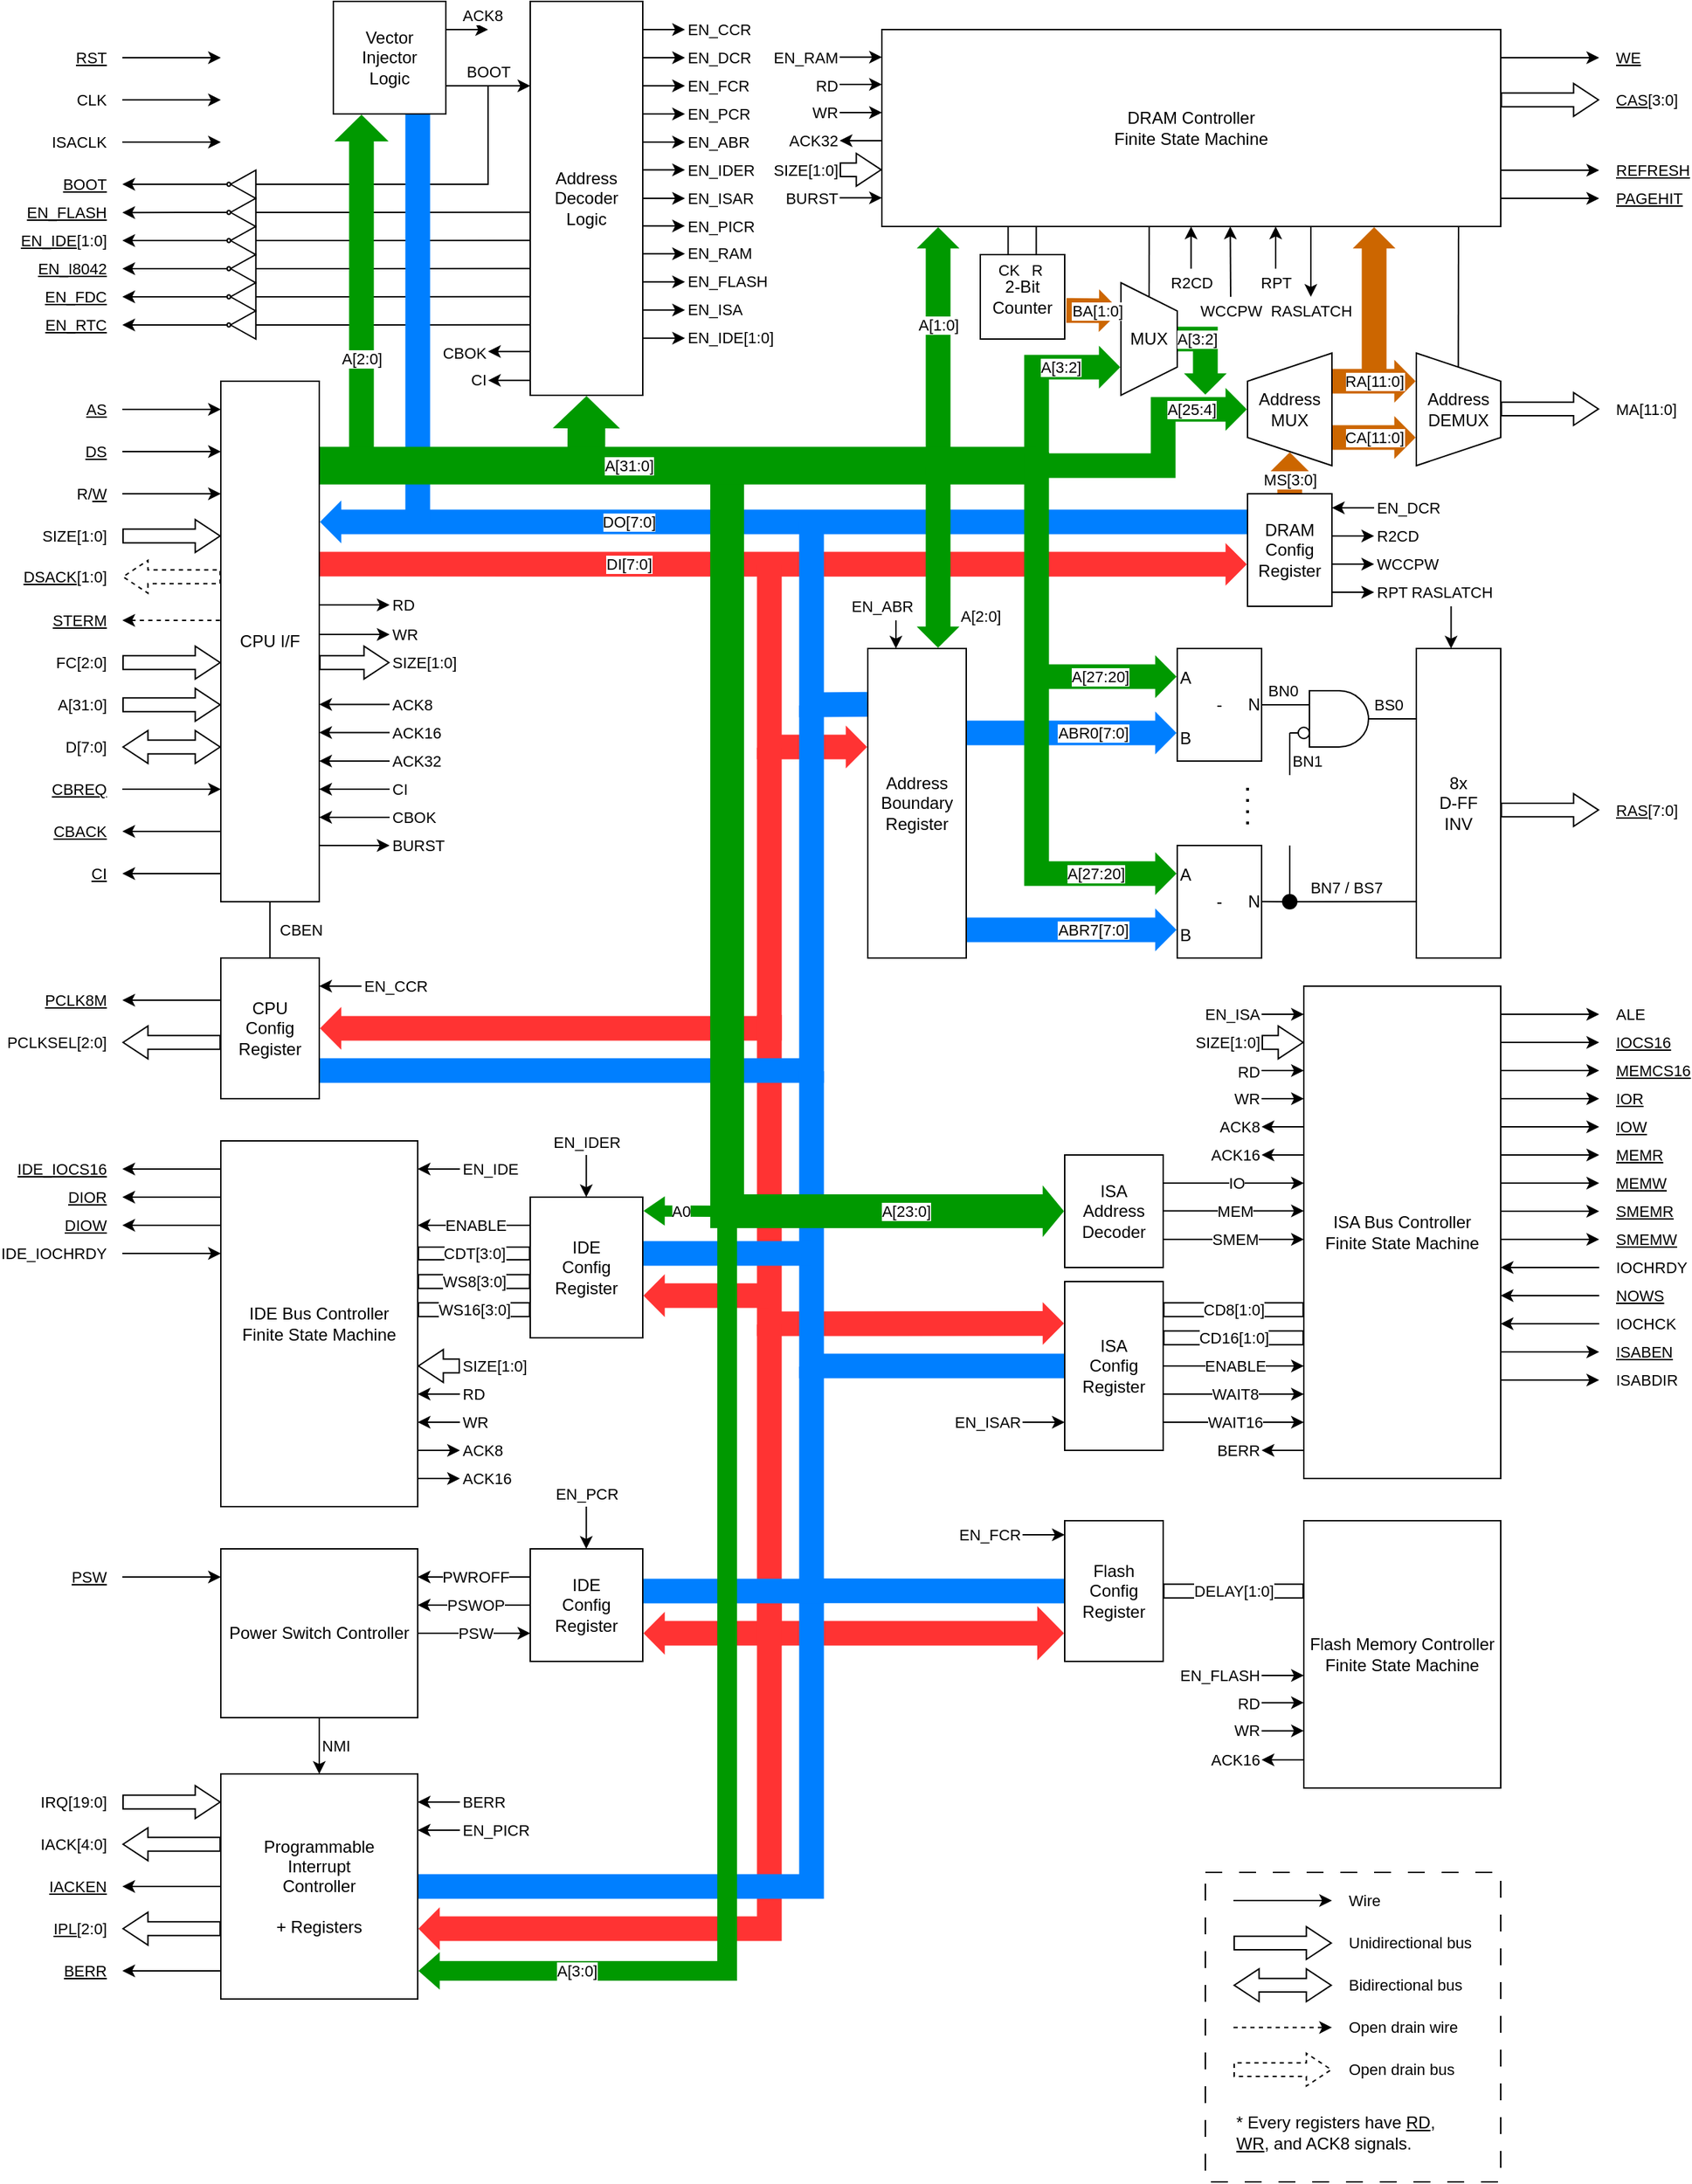 <mxfile version="24.7.16">
  <diagram name="Page-1" id="90a13364-a465-7bf4-72fc-28e22215d7a0">
    <mxGraphModel dx="2022" dy="1342" grid="1" gridSize="10" guides="1" tooltips="1" connect="1" arrows="1" fold="1" page="1" pageScale="1.5" pageWidth="827" pageHeight="1169" background="none" math="0" shadow="0">
      <root>
        <mxCell id="0" style=";html=1;" />
        <mxCell id="1" style=";html=1;" parent="0" />
        <mxCell id="7Mn972qCDqTTPwqUOZgQ-358" value="" style="shape=flexArrow;endArrow=classic;html=1;rounded=0;width=17.6;endSize=4.722;startArrow=none;startFill=0;ignoreEdge=0;noJump=0;fillColor=#CC6600;strokeColor=none;movable=1;resizable=1;rotatable=1;deletable=1;editable=1;locked=0;connectable=1;endWidth=11.778;" edge="1" parent="1">
          <mxGeometry width="50" height="50" relative="1" as="geometry">
            <mxPoint x="1000" y="380" as="sourcePoint" />
            <mxPoint x="1000" y="270" as="targetPoint" />
            <Array as="points" />
            <mxPoint as="offset" />
          </mxGeometry>
        </mxCell>
        <mxCell id="7Mn972qCDqTTPwqUOZgQ-143" value="8x&lt;div&gt;D-FF&lt;/div&gt;&lt;div&gt;INV&lt;/div&gt;" style="rounded=0;whiteSpace=wrap;html=1;" vertex="1" parent="1">
          <mxGeometry x="1030" y="570" width="60" height="220" as="geometry" />
        </mxCell>
        <mxCell id="7Mn972qCDqTTPwqUOZgQ-74" value="&lt;u&gt;PCLK8M&lt;/u&gt;" style="endArrow=none;html=1;rounded=0;align=right;startArrow=classic;startFill=1;endFill=0;" edge="1" parent="1">
          <mxGeometry x="-1" y="-10" width="50" height="50" relative="1" as="geometry">
            <mxPoint x="110" y="820" as="sourcePoint" />
            <mxPoint x="180" y="820" as="targetPoint" />
            <mxPoint x="-10" y="-10" as="offset" />
          </mxGeometry>
        </mxCell>
        <mxCell id="7Mn972qCDqTTPwqUOZgQ-75" value="PCLKSEL[2:0]" style="shape=flexArrow;endArrow=none;html=1;rounded=0;width=9.655;endSize=5.566;align=right;labelPosition=left;verticalLabelPosition=middle;verticalAlign=middle;spacingLeft=0;entryX=0;entryY=0.25;entryDx=0;entryDy=0;spacingRight=0;endWidth=12.652;startArrow=block;startWidth=12.652;startSize=5.566;endFill=0;" edge="1" parent="1">
          <mxGeometry x="-1" y="-10" width="50" height="50" relative="1" as="geometry">
            <mxPoint x="110" y="850" as="sourcePoint" />
            <mxPoint x="180" y="850" as="targetPoint" />
            <mxPoint x="-10" y="-10" as="offset" />
          </mxGeometry>
        </mxCell>
        <mxCell id="7Mn972qCDqTTPwqUOZgQ-76" value="CPU I/F" style="rounded=0;whiteSpace=wrap;html=1;" vertex="1" parent="1">
          <mxGeometry x="180" y="380" width="70" height="370" as="geometry" />
        </mxCell>
        <mxCell id="7Mn972qCDqTTPwqUOZgQ-77" value="&lt;u&gt;AS&lt;/u&gt;" style="endArrow=classic;html=1;rounded=0;align=right;" edge="1" parent="1">
          <mxGeometry x="-1" y="-10" width="50" height="50" relative="1" as="geometry">
            <mxPoint x="110" y="400" as="sourcePoint" />
            <mxPoint x="180" y="400" as="targetPoint" />
            <mxPoint x="-10" y="-10" as="offset" />
          </mxGeometry>
        </mxCell>
        <mxCell id="7Mn972qCDqTTPwqUOZgQ-78" value="A[31:0]" style="shape=flexArrow;endArrow=classic;html=1;rounded=0;width=9.655;endSize=5.566;align=right;labelPosition=left;verticalLabelPosition=middle;verticalAlign=middle;spacingLeft=0;entryX=0;entryY=0.25;entryDx=0;entryDy=0;spacingRight=0;endWidth=12.652;" edge="1" parent="1">
          <mxGeometry x="-1" y="-10" width="50" height="50" relative="1" as="geometry">
            <mxPoint x="110" y="610" as="sourcePoint" />
            <mxPoint x="180" y="610" as="targetPoint" />
            <mxPoint x="-10" y="-10" as="offset" />
          </mxGeometry>
        </mxCell>
        <mxCell id="7Mn972qCDqTTPwqUOZgQ-79" value="D[7:0]" style="shape=flexArrow;endArrow=classic;html=1;rounded=0;width=9.655;endSize=5.566;align=right;labelPosition=left;verticalLabelPosition=middle;verticalAlign=middle;spacingLeft=0;entryX=0;entryY=0.25;entryDx=0;entryDy=0;spacingRight=0;endWidth=12.652;startArrow=block;sourcePerimeterSpacing=0;startWidth=12.652;startSize=5.566;" edge="1" parent="1">
          <mxGeometry x="-1" y="-10" width="50" height="50" relative="1" as="geometry">
            <mxPoint x="110.0" y="640" as="sourcePoint" />
            <mxPoint x="180.0" y="640" as="targetPoint" />
            <mxPoint x="-10" y="-10" as="offset" />
          </mxGeometry>
        </mxCell>
        <mxCell id="7Mn972qCDqTTPwqUOZgQ-80" value="&lt;u&gt;DS&lt;/u&gt;" style="endArrow=classic;html=1;rounded=0;align=right;" edge="1" parent="1">
          <mxGeometry x="-1" y="-10" width="50" height="50" relative="1" as="geometry">
            <mxPoint x="110" y="430" as="sourcePoint" />
            <mxPoint x="180" y="430" as="targetPoint" />
            <mxPoint x="-10" y="-10" as="offset" />
          </mxGeometry>
        </mxCell>
        <mxCell id="7Mn972qCDqTTPwqUOZgQ-81" value="R/&lt;u&gt;W&lt;/u&gt;" style="endArrow=classic;html=1;rounded=0;align=right;" edge="1" parent="1">
          <mxGeometry x="-1" y="-10" width="50" height="50" relative="1" as="geometry">
            <mxPoint x="110" y="460" as="sourcePoint" />
            <mxPoint x="180" y="460" as="targetPoint" />
            <mxPoint x="-10" y="-10" as="offset" />
          </mxGeometry>
        </mxCell>
        <mxCell id="7Mn972qCDqTTPwqUOZgQ-82" value="SIZE[1:0]" style="shape=flexArrow;endArrow=classic;html=1;rounded=0;width=9.655;endSize=5.566;align=right;labelPosition=left;verticalLabelPosition=middle;verticalAlign=middle;spacingLeft=0;entryX=0;entryY=0.25;entryDx=0;entryDy=0;spacingRight=0;endWidth=12.652;" edge="1" parent="1">
          <mxGeometry x="-1" y="-10" width="50" height="50" relative="1" as="geometry">
            <mxPoint x="110" y="490" as="sourcePoint" />
            <mxPoint x="180" y="490" as="targetPoint" />
            <mxPoint x="-10" y="-10" as="offset" />
          </mxGeometry>
        </mxCell>
        <mxCell id="7Mn972qCDqTTPwqUOZgQ-83" value="&lt;u&gt;DSACK&lt;/u&gt;[1:0]" style="shape=flexArrow;endArrow=none;html=1;rounded=0;width=9.655;endSize=5.566;align=right;labelPosition=left;verticalLabelPosition=middle;verticalAlign=middle;spacingLeft=0;entryX=0;entryY=0.25;entryDx=0;entryDy=0;spacingRight=0;endWidth=12.652;startArrow=block;startWidth=12.652;startSize=5.566;endFill=0;dashed=1;" edge="1" parent="1">
          <mxGeometry x="-1" y="-10" width="50" height="50" relative="1" as="geometry">
            <mxPoint x="110" y="519" as="sourcePoint" />
            <mxPoint x="180" y="519" as="targetPoint" />
            <mxPoint x="-10" y="-10" as="offset" />
          </mxGeometry>
        </mxCell>
        <mxCell id="7Mn972qCDqTTPwqUOZgQ-84" value="&lt;u&gt;STERM&lt;/u&gt;" style="endArrow=none;html=1;rounded=0;align=right;startArrow=classic;startFill=1;endFill=0;dashed=1;" edge="1" parent="1">
          <mxGeometry x="-1" y="-10" width="50" height="50" relative="1" as="geometry">
            <mxPoint x="110" y="550" as="sourcePoint" />
            <mxPoint x="180" y="550" as="targetPoint" />
            <mxPoint x="-10" y="-10" as="offset" />
          </mxGeometry>
        </mxCell>
        <mxCell id="7Mn972qCDqTTPwqUOZgQ-85" value="FC[2:0]" style="shape=flexArrow;endArrow=classic;html=1;rounded=0;width=9.655;endSize=5.566;align=right;labelPosition=left;verticalLabelPosition=middle;verticalAlign=middle;spacingLeft=0;entryX=0;entryY=0.25;entryDx=0;entryDy=0;spacingRight=0;endWidth=12.652;" edge="1" parent="1">
          <mxGeometry x="-1" y="-10" width="50" height="50" relative="1" as="geometry">
            <mxPoint x="110" y="580" as="sourcePoint" />
            <mxPoint x="180" y="580" as="targetPoint" />
            <mxPoint x="-10" y="-10" as="offset" />
          </mxGeometry>
        </mxCell>
        <mxCell id="7Mn972qCDqTTPwqUOZgQ-86" value="&lt;u&gt;CBREQ&lt;/u&gt;" style="endArrow=classic;html=1;rounded=0;align=right;" edge="1" parent="1">
          <mxGeometry x="-1" y="-10" width="50" height="50" relative="1" as="geometry">
            <mxPoint x="110" y="670" as="sourcePoint" />
            <mxPoint x="180" y="670" as="targetPoint" />
            <mxPoint x="-10" y="-10" as="offset" />
          </mxGeometry>
        </mxCell>
        <mxCell id="7Mn972qCDqTTPwqUOZgQ-87" value="&lt;u&gt;CBACK&lt;/u&gt;" style="endArrow=none;html=1;rounded=0;align=right;startArrow=classic;startFill=1;endFill=0;" edge="1" parent="1">
          <mxGeometry x="-1" y="-10" width="50" height="50" relative="1" as="geometry">
            <mxPoint x="110" y="700" as="sourcePoint" />
            <mxPoint x="180" y="700" as="targetPoint" />
            <mxPoint x="-10" y="-10" as="offset" />
          </mxGeometry>
        </mxCell>
        <mxCell id="7Mn972qCDqTTPwqUOZgQ-88" value="&lt;u&gt;CI&lt;/u&gt;" style="endArrow=none;html=1;rounded=0;align=right;startArrow=classic;startFill=1;endFill=0;" edge="1" parent="1">
          <mxGeometry x="-1" y="-10" width="50" height="50" relative="1" as="geometry">
            <mxPoint x="110" y="730" as="sourcePoint" />
            <mxPoint x="180" y="730" as="targetPoint" />
            <mxPoint x="-10" y="-10" as="offset" />
          </mxGeometry>
        </mxCell>
        <mxCell id="7Mn972qCDqTTPwqUOZgQ-89" value="CLK" style="endArrow=classic;html=1;rounded=0;align=right;" edge="1" parent="1">
          <mxGeometry x="-1" y="-10" width="50" height="50" relative="1" as="geometry">
            <mxPoint x="110" y="180" as="sourcePoint" />
            <mxPoint x="180" y="180" as="targetPoint" />
            <mxPoint x="-10" y="-10" as="offset" />
          </mxGeometry>
        </mxCell>
        <mxCell id="7Mn972qCDqTTPwqUOZgQ-90" value="ISACLK" style="endArrow=classic;html=1;rounded=0;align=right;" edge="1" parent="1">
          <mxGeometry x="-1" y="-10" width="50" height="50" relative="1" as="geometry">
            <mxPoint x="110" y="210" as="sourcePoint" />
            <mxPoint x="180" y="210" as="targetPoint" />
            <mxPoint x="-10" y="-10" as="offset" />
          </mxGeometry>
        </mxCell>
        <mxCell id="7Mn972qCDqTTPwqUOZgQ-91" value="&lt;u&gt;RST&lt;/u&gt;" style="endArrow=classic;html=1;rounded=0;align=right;" edge="1" parent="1">
          <mxGeometry x="-1" y="-10" width="50" height="50" relative="1" as="geometry">
            <mxPoint x="110" y="150" as="sourcePoint" />
            <mxPoint x="180" y="150" as="targetPoint" />
            <mxPoint x="-10" y="-10" as="offset" />
          </mxGeometry>
        </mxCell>
        <mxCell id="7Mn972qCDqTTPwqUOZgQ-94" value="Address&lt;div&gt;Decoder&lt;/div&gt;&lt;div&gt;Logic&lt;/div&gt;" style="rounded=0;whiteSpace=wrap;html=1;" vertex="1" parent="1">
          <mxGeometry x="400" y="110" width="80" height="280" as="geometry" />
        </mxCell>
        <mxCell id="7Mn972qCDqTTPwqUOZgQ-95" value="" style="shape=flexArrow;endArrow=classic;html=1;rounded=0;width=26.8;endSize=7.332;startArrow=none;startFill=0;ignoreEdge=0;noJump=0;fillColor=#009900;strokeColor=none;movable=1;resizable=1;rotatable=1;deletable=1;editable=1;locked=0;connectable=1;" edge="1" parent="1">
          <mxGeometry width="50" height="50" relative="1" as="geometry">
            <mxPoint x="439.86" y="430" as="sourcePoint" />
            <mxPoint x="440" y="390" as="targetPoint" />
          </mxGeometry>
        </mxCell>
        <mxCell id="7Mn972qCDqTTPwqUOZgQ-97" value="Vector&lt;div&gt;Injector&lt;/div&gt;&lt;div&gt;Logic&lt;/div&gt;" style="rounded=0;whiteSpace=wrap;html=1;" vertex="1" parent="1">
          <mxGeometry x="260" y="110" width="80" height="80" as="geometry" />
        </mxCell>
        <mxCell id="7Mn972qCDqTTPwqUOZgQ-98" value="BOOT" style="endArrow=classic;html=1;rounded=0;" edge="1" parent="1">
          <mxGeometry y="10" width="50" height="50" relative="1" as="geometry">
            <mxPoint x="340" y="170.0" as="sourcePoint" />
            <mxPoint x="400" y="170.0" as="targetPoint" />
            <mxPoint as="offset" />
          </mxGeometry>
        </mxCell>
        <mxCell id="7Mn972qCDqTTPwqUOZgQ-99" value="" style="endArrow=none;html=1;rounded=0;entryX=0;entryY=0.5;entryDx=0;entryDy=0;entryPerimeter=0;endFill=0;movable=1;resizable=1;rotatable=1;deletable=1;editable=1;locked=0;connectable=1;" edge="1" parent="1" target="7Mn972qCDqTTPwqUOZgQ-100">
          <mxGeometry width="50" height="50" relative="1" as="geometry">
            <mxPoint x="370" y="170" as="sourcePoint" />
            <mxPoint x="220" y="240" as="targetPoint" />
            <Array as="points">
              <mxPoint x="370" y="240" />
            </Array>
          </mxGeometry>
        </mxCell>
        <mxCell id="7Mn972qCDqTTPwqUOZgQ-100" value="" style="verticalLabelPosition=bottom;shadow=0;dashed=0;align=center;html=1;verticalAlign=top;shape=mxgraph.electrical.logic_gates.inverter_2;flipH=1;" vertex="1" parent="1">
          <mxGeometry x="180" y="230" width="30" height="20" as="geometry" />
        </mxCell>
        <mxCell id="7Mn972qCDqTTPwqUOZgQ-101" value="EN_RAM" style="endArrow=classic;html=1;rounded=0;align=left;" edge="1" parent="1">
          <mxGeometry x="1" width="50" height="50" relative="1" as="geometry">
            <mxPoint x="480" y="289.43" as="sourcePoint" />
            <mxPoint x="510" y="289.43" as="targetPoint" />
            <mxPoint as="offset" />
          </mxGeometry>
        </mxCell>
        <mxCell id="7Mn972qCDqTTPwqUOZgQ-102" value="EN_RAM" style="endArrow=classic;html=1;rounded=0;align=right;" edge="1" parent="1">
          <mxGeometry x="-1" width="50" height="50" relative="1" as="geometry">
            <mxPoint x="620" y="149.67" as="sourcePoint" />
            <mxPoint x="650" y="149.67" as="targetPoint" />
            <mxPoint as="offset" />
          </mxGeometry>
        </mxCell>
        <mxCell id="7Mn972qCDqTTPwqUOZgQ-103" value="&lt;u&gt;BOOT&lt;/u&gt;" style="endArrow=none;html=1;rounded=0;align=right;startArrow=classic;startFill=1;endFill=0;" edge="1" parent="1">
          <mxGeometry x="-1" y="-10" width="50" height="50" relative="1" as="geometry">
            <mxPoint x="110" y="240" as="sourcePoint" />
            <mxPoint x="180" y="240" as="targetPoint" />
            <mxPoint x="-10" y="-10" as="offset" />
          </mxGeometry>
        </mxCell>
        <mxCell id="7Mn972qCDqTTPwqUOZgQ-109" value="Address&lt;div&gt;MUX&lt;/div&gt;" style="shape=trapezoid;perimeter=trapezoidPerimeter;whiteSpace=wrap;html=1;fixedSize=1;direction=south;flipH=1;" vertex="1" parent="1">
          <mxGeometry x="910" y="360" width="60" height="80" as="geometry" />
        </mxCell>
        <mxCell id="7Mn972qCDqTTPwqUOZgQ-114" value="Address&lt;div&gt;DEMUX&lt;/div&gt;" style="shape=trapezoid;perimeter=trapezoidPerimeter;whiteSpace=wrap;html=1;fixedSize=1;direction=south;" vertex="1" parent="1">
          <mxGeometry x="1030" y="360" width="60" height="80" as="geometry" />
        </mxCell>
        <mxCell id="7Mn972qCDqTTPwqUOZgQ-115" value="MA[11:0]" style="shape=flexArrow;endArrow=none;html=1;rounded=0;width=9.655;endSize=5.566;align=left;labelPosition=left;verticalLabelPosition=middle;verticalAlign=middle;spacingLeft=0;entryX=0;entryY=0.25;entryDx=0;entryDy=0;spacingRight=0;endWidth=12.652;startArrow=block;startWidth=12.652;startSize=5.566;endFill=0;" edge="1" parent="1">
          <mxGeometry x="-1" y="-10" width="50" height="50" relative="1" as="geometry">
            <mxPoint x="1160" y="399.71" as="sourcePoint" />
            <mxPoint x="1090" y="399.71" as="targetPoint" />
            <mxPoint x="10" y="10" as="offset" />
          </mxGeometry>
        </mxCell>
        <mxCell id="7Mn972qCDqTTPwqUOZgQ-133" value="" style="group" vertex="1" connectable="0" parent="1">
          <mxGeometry x="860" y="570" width="60" height="80" as="geometry" />
        </mxCell>
        <mxCell id="7Mn972qCDqTTPwqUOZgQ-120" value="-" style="rounded=0;whiteSpace=wrap;html=1;" vertex="1" parent="7Mn972qCDqTTPwqUOZgQ-133">
          <mxGeometry width="60" height="80" as="geometry" />
        </mxCell>
        <mxCell id="7Mn972qCDqTTPwqUOZgQ-121" value="A" style="text;html=1;align=left;verticalAlign=bottom;resizable=0;points=[];autosize=1;strokeColor=none;fillColor=none;" vertex="1" parent="7Mn972qCDqTTPwqUOZgQ-133">
          <mxGeometry width="30" height="30" as="geometry" />
        </mxCell>
        <mxCell id="7Mn972qCDqTTPwqUOZgQ-123" value="B" style="text;html=1;align=left;verticalAlign=top;resizable=0;points=[];autosize=1;strokeColor=none;fillColor=none;" vertex="1" parent="7Mn972qCDqTTPwqUOZgQ-133">
          <mxGeometry y="50" width="30" height="30" as="geometry" />
        </mxCell>
        <mxCell id="7Mn972qCDqTTPwqUOZgQ-124" value="N" style="text;html=1;align=right;verticalAlign=middle;resizable=0;points=[];autosize=1;strokeColor=none;fillColor=none;" vertex="1" parent="7Mn972qCDqTTPwqUOZgQ-133">
          <mxGeometry x="30" y="25" width="30" height="30" as="geometry" />
        </mxCell>
        <mxCell id="7Mn972qCDqTTPwqUOZgQ-134" value="" style="verticalLabelPosition=bottom;shadow=0;dashed=0;align=center;html=1;verticalAlign=top;shape=mxgraph.electrical.logic_gates.logic_gate;operation=and;" vertex="1" parent="1">
          <mxGeometry x="940" y="600" width="70" height="40" as="geometry" />
        </mxCell>
        <mxCell id="7Mn972qCDqTTPwqUOZgQ-137" value="" style="verticalLabelPosition=bottom;shadow=0;dashed=0;align=center;html=1;verticalAlign=top;shape=mxgraph.electrical.logic_gates.inverting_contact;" vertex="1" parent="1">
          <mxGeometry x="945" y="625" width="10" height="10" as="geometry" />
        </mxCell>
        <mxCell id="7Mn972qCDqTTPwqUOZgQ-139" value="BN1" style="endArrow=none;html=1;rounded=0;entryX=0;entryY=0.75;entryDx=0;entryDy=0;entryPerimeter=0;align=left;" edge="1" parent="1" target="7Mn972qCDqTTPwqUOZgQ-134">
          <mxGeometry x="-0.333" width="50" height="50" relative="1" as="geometry">
            <mxPoint x="940" y="660" as="sourcePoint" />
            <mxPoint x="925" y="620" as="targetPoint" />
            <mxPoint as="offset" />
          </mxGeometry>
        </mxCell>
        <mxCell id="7Mn972qCDqTTPwqUOZgQ-140" value="BS0" style="endArrow=none;html=1;rounded=0;align=center;startArrow=none;startFill=0;" edge="1" parent="1">
          <mxGeometry x="1" y="-10" width="50" height="50" relative="1" as="geometry">
            <mxPoint x="1030" y="620" as="sourcePoint" />
            <mxPoint x="1010" y="620" as="targetPoint" />
            <mxPoint as="offset" />
          </mxGeometry>
        </mxCell>
        <mxCell id="7Mn972qCDqTTPwqUOZgQ-144" value="&lt;u&gt;RAS&lt;/u&gt;[7:0]" style="shape=flexArrow;endArrow=none;html=1;rounded=0;width=9.655;endSize=5.566;align=left;labelPosition=left;verticalLabelPosition=middle;verticalAlign=middle;spacingLeft=0;entryX=0;entryY=0.25;entryDx=0;entryDy=0;spacingRight=0;endWidth=12.652;startArrow=block;startWidth=12.652;startSize=5.566;endFill=0;" edge="1" parent="1">
          <mxGeometry x="-1" y="-10" width="50" height="50" relative="1" as="geometry">
            <mxPoint x="1160" y="684.8" as="sourcePoint" />
            <mxPoint x="1090" y="684.8" as="targetPoint" />
            <mxPoint x="10" y="10" as="offset" />
          </mxGeometry>
        </mxCell>
        <mxCell id="7Mn972qCDqTTPwqUOZgQ-145" value="" style="endArrow=none;dashed=1;html=1;dashPattern=1 3;strokeWidth=2;rounded=0;" edge="1" parent="1">
          <mxGeometry width="50" height="50" relative="1" as="geometry">
            <mxPoint x="910" y="695" as="sourcePoint" />
            <mxPoint x="910" y="665" as="targetPoint" />
            <Array as="points" />
          </mxGeometry>
        </mxCell>
        <mxCell id="7Mn972qCDqTTPwqUOZgQ-146" value="" style="group" vertex="1" connectable="0" parent="1">
          <mxGeometry x="860" y="710" width="60" height="80" as="geometry" />
        </mxCell>
        <mxCell id="7Mn972qCDqTTPwqUOZgQ-147" value="-" style="rounded=0;whiteSpace=wrap;html=1;" vertex="1" parent="7Mn972qCDqTTPwqUOZgQ-146">
          <mxGeometry width="60" height="80" as="geometry" />
        </mxCell>
        <mxCell id="7Mn972qCDqTTPwqUOZgQ-148" value="A" style="text;html=1;align=left;verticalAlign=bottom;resizable=0;points=[];autosize=1;strokeColor=none;fillColor=none;" vertex="1" parent="7Mn972qCDqTTPwqUOZgQ-146">
          <mxGeometry width="30" height="30" as="geometry" />
        </mxCell>
        <mxCell id="7Mn972qCDqTTPwqUOZgQ-149" value="B" style="text;html=1;align=left;verticalAlign=top;resizable=0;points=[];autosize=1;strokeColor=none;fillColor=none;" vertex="1" parent="7Mn972qCDqTTPwqUOZgQ-146">
          <mxGeometry y="50" width="30" height="30" as="geometry" />
        </mxCell>
        <mxCell id="7Mn972qCDqTTPwqUOZgQ-150" value="N" style="text;html=1;align=right;verticalAlign=middle;resizable=0;points=[];autosize=1;strokeColor=none;fillColor=none;" vertex="1" parent="7Mn972qCDqTTPwqUOZgQ-146">
          <mxGeometry x="30" y="25" width="30" height="30" as="geometry" />
        </mxCell>
        <mxCell id="7Mn972qCDqTTPwqUOZgQ-154" value="A[27:20]" style="shape=flexArrow;endArrow=classic;html=1;rounded=0;width=17.6;endSize=4.722;startArrow=none;startFill=0;ignoreEdge=0;noJump=0;fillColor=#009900;strokeColor=none;movable=1;resizable=1;rotatable=1;deletable=1;editable=1;locked=0;connectable=1;endWidth=11.778;entryX=0;entryY=0.5;entryDx=0;entryDy=0;entryPerimeter=0;" edge="1" parent="1">
          <mxGeometry x="-0.102" width="50" height="50" relative="1" as="geometry">
            <mxPoint x="760" y="590" as="sourcePoint" />
            <mxPoint x="860" y="590" as="targetPoint" />
            <Array as="points" />
            <mxPoint as="offset" />
          </mxGeometry>
        </mxCell>
        <mxCell id="7Mn972qCDqTTPwqUOZgQ-158" value="ABR0[7:0]" style="shape=flexArrow;endArrow=classic;html=1;rounded=0;width=17.6;endSize=4.722;startArrow=none;startFill=0;ignoreEdge=0;noJump=0;fillColor=#007FFF;strokeColor=none;movable=1;resizable=1;rotatable=1;deletable=1;editable=1;locked=0;connectable=1;endWidth=11.778;" edge="1" parent="1">
          <mxGeometry x="0.2" width="50" height="50" relative="1" as="geometry">
            <mxPoint x="710" y="630" as="sourcePoint" />
            <mxPoint x="860" y="630" as="targetPoint" />
            <Array as="points" />
            <mxPoint as="offset" />
          </mxGeometry>
        </mxCell>
        <mxCell id="7Mn972qCDqTTPwqUOZgQ-159" value="Address&lt;div&gt;Boundary&lt;/div&gt;&lt;div&gt;Register&lt;/div&gt;" style="rounded=0;whiteSpace=wrap;html=1;" vertex="1" parent="1">
          <mxGeometry x="640" y="570" width="70" height="220" as="geometry" />
        </mxCell>
        <mxCell id="7Mn972qCDqTTPwqUOZgQ-160" value="ABR7[7:0]" style="shape=flexArrow;endArrow=classic;html=1;rounded=0;width=17.6;endSize=4.722;startArrow=none;startFill=0;ignoreEdge=0;noJump=0;fillColor=#007FFF;strokeColor=none;movable=1;resizable=1;rotatable=1;deletable=1;editable=1;locked=0;connectable=1;endWidth=11.778;" edge="1" parent="1">
          <mxGeometry x="0.2" width="50" height="50" relative="1" as="geometry">
            <mxPoint x="710" y="770" as="sourcePoint" />
            <mxPoint x="860" y="770" as="targetPoint" />
            <Array as="points" />
            <mxPoint as="offset" />
          </mxGeometry>
        </mxCell>
        <mxCell id="7Mn972qCDqTTPwqUOZgQ-163" value="EN_ABR" style="endArrow=classic;html=1;rounded=0;align=left;" edge="1" parent="1">
          <mxGeometry x="1" width="50" height="50" relative="1" as="geometry">
            <mxPoint x="480" y="210" as="sourcePoint" />
            <mxPoint x="510" y="210" as="targetPoint" />
            <mxPoint as="offset" />
          </mxGeometry>
        </mxCell>
        <mxCell id="7Mn972qCDqTTPwqUOZgQ-164" value="EN_ABR" style="endArrow=classic;html=1;rounded=0;align=center;" edge="1" parent="1">
          <mxGeometry x="-1" y="-14" width="50" height="50" relative="1" as="geometry">
            <mxPoint x="660" y="550" as="sourcePoint" />
            <mxPoint x="660" y="570" as="targetPoint" />
            <mxPoint x="4" y="-10" as="offset" />
          </mxGeometry>
        </mxCell>
        <mxCell id="7Mn972qCDqTTPwqUOZgQ-165" value="DRAM Controller&lt;div&gt;Finite State Machine&lt;/div&gt;" style="rounded=0;whiteSpace=wrap;html=1;" vertex="1" parent="1">
          <mxGeometry x="650" y="130" width="440" height="140" as="geometry" />
        </mxCell>
        <mxCell id="7Mn972qCDqTTPwqUOZgQ-166" value="MUX" style="shape=trapezoid;perimeter=trapezoidPerimeter;whiteSpace=wrap;html=1;fixedSize=1;direction=south;" vertex="1" parent="1">
          <mxGeometry x="820" y="310" width="40" height="80" as="geometry" />
        </mxCell>
        <mxCell id="7Mn972qCDqTTPwqUOZgQ-168" value="A[25:4]" style="shape=flexArrow;endArrow=classic;html=1;rounded=0;width=17.6;endSize=4.722;startArrow=none;startFill=0;ignoreEdge=0;noJump=0;fillColor=#009900;strokeColor=none;movable=1;resizable=1;rotatable=1;deletable=1;editable=1;locked=0;connectable=1;endWidth=11.778;entryX=0.5;entryY=1;entryDx=0;entryDy=0;" edge="1" parent="1" target="7Mn972qCDqTTPwqUOZgQ-109">
          <mxGeometry x="0.579" width="50" height="50" relative="1" as="geometry">
            <mxPoint x="760" y="440" as="sourcePoint" />
            <mxPoint x="860" y="399.8" as="targetPoint" />
            <Array as="points">
              <mxPoint x="850" y="440" />
              <mxPoint x="850" y="400" />
            </Array>
            <mxPoint as="offset" />
          </mxGeometry>
        </mxCell>
        <mxCell id="7Mn972qCDqTTPwqUOZgQ-169" value="A[3:2]" style="shape=flexArrow;endArrow=classic;html=1;rounded=0;width=17.6;endSize=4.722;startArrow=none;startFill=0;ignoreEdge=0;noJump=0;fillColor=#009900;strokeColor=none;movable=1;resizable=1;rotatable=1;deletable=1;editable=1;locked=0;connectable=1;endWidth=11.778;entryX=0.75;entryY=1;entryDx=0;entryDy=0;" edge="1" parent="1" target="7Mn972qCDqTTPwqUOZgQ-166">
          <mxGeometry x="0.333" width="50" height="50" relative="1" as="geometry">
            <mxPoint x="760" y="440" as="sourcePoint" />
            <mxPoint x="810" y="360" as="targetPoint" />
            <Array as="points">
              <mxPoint x="760" y="370" />
            </Array>
            <mxPoint as="offset" />
          </mxGeometry>
        </mxCell>
        <mxCell id="7Mn972qCDqTTPwqUOZgQ-170" value="A[3:2]" style="shape=flexArrow;endArrow=classic;html=1;rounded=0;width=17.6;endSize=4.722;startArrow=none;startFill=0;ignoreEdge=0;noJump=0;fillColor=#009900;strokeColor=none;movable=1;resizable=1;rotatable=1;deletable=1;editable=1;locked=0;connectable=1;endWidth=11.778;exitX=0.5;exitY=0;exitDx=0;exitDy=0;" edge="1" parent="1" source="7Mn972qCDqTTPwqUOZgQ-166">
          <mxGeometry x="-0.538" width="50" height="50" relative="1" as="geometry">
            <mxPoint x="850" y="344.8" as="sourcePoint" />
            <mxPoint x="880" y="390" as="targetPoint" />
            <Array as="points">
              <mxPoint x="880" y="350" />
            </Array>
            <mxPoint as="offset" />
          </mxGeometry>
        </mxCell>
        <mxCell id="7Mn972qCDqTTPwqUOZgQ-173" value="RA[11:0]" style="shape=flexArrow;endArrow=classic;html=1;rounded=0;width=17.6;endSize=4.722;startArrow=none;startFill=0;ignoreEdge=0;noJump=0;fillColor=#CC6600;strokeColor=none;movable=1;resizable=1;rotatable=1;deletable=1;editable=1;locked=0;connectable=1;endWidth=11.778;entryX=0;entryY=0.5;entryDx=0;entryDy=0;entryPerimeter=0;" edge="1" parent="1">
          <mxGeometry width="50" height="50" relative="1" as="geometry">
            <mxPoint x="970" y="380" as="sourcePoint" />
            <mxPoint x="1030" y="380" as="targetPoint" />
            <Array as="points" />
            <mxPoint as="offset" />
          </mxGeometry>
        </mxCell>
        <mxCell id="7Mn972qCDqTTPwqUOZgQ-174" value="CA[11:0]" style="shape=flexArrow;endArrow=classic;html=1;rounded=0;width=17.6;endSize=4.722;startArrow=none;startFill=0;ignoreEdge=0;noJump=0;fillColor=#CC6600;strokeColor=none;movable=1;resizable=1;rotatable=1;deletable=1;editable=1;locked=0;connectable=1;endWidth=11.778;entryX=0;entryY=0.5;entryDx=0;entryDy=0;entryPerimeter=0;" edge="1" parent="1">
          <mxGeometry width="50" height="50" relative="1" as="geometry">
            <mxPoint x="970" y="420" as="sourcePoint" />
            <mxPoint x="1030" y="420" as="targetPoint" />
            <Array as="points" />
            <mxPoint as="offset" />
          </mxGeometry>
        </mxCell>
        <mxCell id="7Mn972qCDqTTPwqUOZgQ-175" value="BA[1:0]" style="shape=flexArrow;endArrow=classic;html=1;rounded=0;width=17.6;endSize=4.722;startArrow=none;startFill=0;ignoreEdge=0;noJump=0;fillColor=#CC6600;strokeColor=none;movable=1;resizable=1;rotatable=1;deletable=1;editable=1;locked=0;connectable=1;endWidth=11.778;entryX=0.25;entryY=1;entryDx=0;entryDy=0;exitX=1.011;exitY=0.661;exitDx=0;exitDy=0;exitPerimeter=0;" edge="1" parent="1" source="7Mn972qCDqTTPwqUOZgQ-177" target="7Mn972qCDqTTPwqUOZgQ-166">
          <mxGeometry x="0.127" width="50" height="50" relative="1" as="geometry">
            <mxPoint x="730" y="329.67" as="sourcePoint" />
            <mxPoint x="810" y="329.67" as="targetPoint" />
            <Array as="points" />
            <mxPoint as="offset" />
          </mxGeometry>
        </mxCell>
        <mxCell id="7Mn972qCDqTTPwqUOZgQ-177" value="2-Bit&lt;div&gt;Counter&lt;/div&gt;" style="rounded=0;whiteSpace=wrap;html=1;" vertex="1" parent="1">
          <mxGeometry x="720" y="290" width="60" height="60" as="geometry" />
        </mxCell>
        <mxCell id="7Mn972qCDqTTPwqUOZgQ-179" value="R" style="endArrow=none;html=1;rounded=0;align=center;verticalAlign=middle;endFill=0;" edge="1" parent="1">
          <mxGeometry x="1" y="11" width="50" height="50" relative="1" as="geometry">
            <mxPoint x="759.76" y="270" as="sourcePoint" />
            <mxPoint x="759.76" y="289.5" as="targetPoint" />
            <mxPoint x="-11" y="11" as="offset" />
          </mxGeometry>
        </mxCell>
        <mxCell id="7Mn972qCDqTTPwqUOZgQ-180" value="CK" style="endArrow=none;html=1;rounded=0;align=center;verticalAlign=middle;endFill=0;" edge="1" parent="1">
          <mxGeometry x="1" y="11" width="50" height="50" relative="1" as="geometry">
            <mxPoint x="739.76" y="270" as="sourcePoint" />
            <mxPoint x="739.76" y="289.5" as="targetPoint" />
            <mxPoint x="-11" y="11" as="offset" />
          </mxGeometry>
        </mxCell>
        <mxCell id="7Mn972qCDqTTPwqUOZgQ-181" value="" style="endArrow=none;html=1;rounded=0;align=center;verticalAlign=middle;endFill=0;entryX=0;entryY=0.5;entryDx=0;entryDy=0;exitX=0.432;exitY=1;exitDx=0;exitDy=0;exitPerimeter=0;" edge="1" parent="1" source="7Mn972qCDqTTPwqUOZgQ-165" target="7Mn972qCDqTTPwqUOZgQ-166">
          <mxGeometry x="1" y="11" width="50" height="50" relative="1" as="geometry">
            <mxPoint x="835.05" y="270" as="sourcePoint" />
            <mxPoint x="834.76" y="310.5" as="targetPoint" />
            <mxPoint x="-11" y="11" as="offset" />
          </mxGeometry>
        </mxCell>
        <mxCell id="7Mn972qCDqTTPwqUOZgQ-184" value="" style="endArrow=none;html=1;rounded=0;align=center;verticalAlign=middle;endFill=0;" edge="1" parent="1">
          <mxGeometry x="1" y="11" width="50" height="50" relative="1" as="geometry">
            <mxPoint x="1060" y="270" as="sourcePoint" />
            <mxPoint x="1059.83" y="370" as="targetPoint" />
            <mxPoint x="-11" y="11" as="offset" />
          </mxGeometry>
        </mxCell>
        <mxCell id="7Mn972qCDqTTPwqUOZgQ-186" value="DO[7:0]" style="shape=flexArrow;endArrow=none;html=1;rounded=0;width=17.6;endSize=4.722;startArrow=block;startFill=0;ignoreEdge=0;noJump=0;fillColor=#007FFF;strokeColor=none;movable=1;resizable=1;rotatable=1;deletable=1;editable=1;locked=0;connectable=1;endWidth=11.778;endFill=0;startWidth=11.778;startSize=4.722;" edge="1" parent="1">
          <mxGeometry x="-0.333" width="50" height="50" relative="1" as="geometry">
            <mxPoint x="250" y="480" as="sourcePoint" />
            <mxPoint x="910" y="480" as="targetPoint" />
            <Array as="points" />
            <mxPoint as="offset" />
          </mxGeometry>
        </mxCell>
        <mxCell id="7Mn972qCDqTTPwqUOZgQ-187" value="DI[7:0]" style="shape=flexArrow;endArrow=block;html=1;rounded=0;width=17.6;endSize=4.722;startArrow=none;startFill=0;ignoreEdge=0;noJump=0;fillColor=#FF3333;strokeColor=none;movable=1;resizable=1;rotatable=1;deletable=1;editable=1;locked=0;connectable=1;endWidth=11.778;entryX=0;entryY=0.5;entryDx=0;entryDy=0;entryPerimeter=0;endFill=0;exitX=1;exitY=0.378;exitDx=0;exitDy=0;exitPerimeter=0;" edge="1" parent="1">
          <mxGeometry x="-0.333" width="50" height="50" relative="1" as="geometry">
            <mxPoint x="250" y="510.0" as="sourcePoint" />
            <mxPoint x="910" y="510.14" as="targetPoint" />
            <Array as="points" />
            <mxPoint as="offset" />
          </mxGeometry>
        </mxCell>
        <mxCell id="7Mn972qCDqTTPwqUOZgQ-191" value="DRAM&lt;br&gt;&lt;div&gt;Config&lt;/div&gt;&lt;div&gt;Register&lt;/div&gt;" style="rounded=0;whiteSpace=wrap;html=1;" vertex="1" parent="1">
          <mxGeometry x="910" y="460" width="60" height="80" as="geometry" />
        </mxCell>
        <mxCell id="7Mn972qCDqTTPwqUOZgQ-192" value="MS[3:0]" style="shape=flexArrow;endArrow=classic;html=1;rounded=0;width=17.6;endSize=4.722;startArrow=none;startFill=0;ignoreEdge=0;noJump=0;fillColor=#CC6600;strokeColor=none;movable=1;resizable=1;rotatable=1;deletable=1;editable=1;locked=0;connectable=1;endWidth=11.778;exitX=0.5;exitY=0;exitDx=0;exitDy=0;" edge="1" parent="1" source="7Mn972qCDqTTPwqUOZgQ-191" target="7Mn972qCDqTTPwqUOZgQ-109">
          <mxGeometry x="-0.333" width="50" height="50" relative="1" as="geometry">
            <mxPoint x="935" y="458.43" as="sourcePoint" />
            <mxPoint x="1035" y="458.43" as="targetPoint" />
            <Array as="points" />
            <mxPoint as="offset" />
          </mxGeometry>
        </mxCell>
        <mxCell id="7Mn972qCDqTTPwqUOZgQ-194" value="EN_DCR" style="endArrow=none;html=1;rounded=0;align=left;startArrow=classic;startFill=1;endFill=0;" edge="1" parent="1">
          <mxGeometry x="1" width="50" height="50" relative="1" as="geometry">
            <mxPoint x="970" y="470" as="sourcePoint" />
            <mxPoint x="1000" y="470" as="targetPoint" />
            <mxPoint as="offset" />
          </mxGeometry>
        </mxCell>
        <mxCell id="7Mn972qCDqTTPwqUOZgQ-195" value="" style="shape=flexArrow;endArrow=block;html=1;rounded=0;width=17.6;endSize=4.722;startArrow=none;startFill=0;ignoreEdge=0;noJump=0;fillColor=#FF3333;strokeColor=none;movable=1;resizable=1;rotatable=1;deletable=1;editable=1;locked=0;connectable=1;endWidth=11.778;endFill=0;" edge="1" parent="1">
          <mxGeometry x="-0.2" width="50" height="50" relative="1" as="geometry">
            <mxPoint x="570" y="510" as="sourcePoint" />
            <mxPoint x="640" y="640" as="targetPoint" />
            <Array as="points">
              <mxPoint x="570" y="640" />
            </Array>
            <mxPoint as="offset" />
          </mxGeometry>
        </mxCell>
        <mxCell id="7Mn972qCDqTTPwqUOZgQ-196" value="" style="shape=flexArrow;endArrow=none;html=1;rounded=0;width=17.6;endSize=4.722;startArrow=none;startFill=0;ignoreEdge=0;noJump=0;fillColor=#007FFF;strokeColor=none;movable=1;resizable=1;rotatable=1;deletable=1;editable=1;locked=0;connectable=1;endWidth=11.778;endFill=0;startWidth=11.778;startSize=4.722;" edge="1" parent="1">
          <mxGeometry x="-0.2" width="50" height="50" relative="1" as="geometry">
            <mxPoint x="600" y="480" as="sourcePoint" />
            <mxPoint x="640" y="609.66" as="targetPoint" />
            <Array as="points">
              <mxPoint x="600" y="610" />
            </Array>
            <mxPoint as="offset" />
          </mxGeometry>
        </mxCell>
        <mxCell id="7Mn972qCDqTTPwqUOZgQ-197" value="EN_DCR" style="endArrow=classic;html=1;rounded=0;align=left;" edge="1" parent="1">
          <mxGeometry x="1" width="50" height="50" relative="1" as="geometry">
            <mxPoint x="480" y="150" as="sourcePoint" />
            <mxPoint x="510" y="150" as="targetPoint" />
            <mxPoint as="offset" />
          </mxGeometry>
        </mxCell>
        <mxCell id="7Mn972qCDqTTPwqUOZgQ-198" value="RD" style="endArrow=classic;html=1;rounded=0;align=left;" edge="1" parent="1">
          <mxGeometry x="1" width="50" height="50" relative="1" as="geometry">
            <mxPoint x="250" y="539" as="sourcePoint" />
            <mxPoint x="300" y="539" as="targetPoint" />
            <mxPoint as="offset" />
          </mxGeometry>
        </mxCell>
        <mxCell id="7Mn972qCDqTTPwqUOZgQ-199" value="R2CD" style="endArrow=classic;html=1;rounded=0;align=left;startArrow=none;startFill=0;endFill=1;" edge="1" parent="1">
          <mxGeometry x="1" width="50" height="50" relative="1" as="geometry">
            <mxPoint x="970" y="490" as="sourcePoint" />
            <mxPoint x="1000" y="490" as="targetPoint" />
            <mxPoint as="offset" />
          </mxGeometry>
        </mxCell>
        <mxCell id="7Mn972qCDqTTPwqUOZgQ-200" value="WCCPW" style="endArrow=classic;html=1;rounded=0;align=left;startArrow=none;startFill=0;endFill=1;" edge="1" parent="1">
          <mxGeometry x="1" width="50" height="50" relative="1" as="geometry">
            <mxPoint x="970" y="510" as="sourcePoint" />
            <mxPoint x="1000" y="510" as="targetPoint" />
            <mxPoint as="offset" />
          </mxGeometry>
        </mxCell>
        <mxCell id="7Mn972qCDqTTPwqUOZgQ-201" value="RPT" style="endArrow=classic;html=1;rounded=0;align=left;startArrow=none;startFill=0;endFill=1;" edge="1" parent="1">
          <mxGeometry x="1" width="50" height="50" relative="1" as="geometry">
            <mxPoint x="970" y="530" as="sourcePoint" />
            <mxPoint x="1000" y="530" as="targetPoint" />
            <mxPoint as="offset" />
          </mxGeometry>
        </mxCell>
        <mxCell id="7Mn972qCDqTTPwqUOZgQ-202" value="RD" style="endArrow=classic;html=1;rounded=0;align=right;startArrow=none;startFill=0;endFill=1;" edge="1" parent="1">
          <mxGeometry x="-1" y="-1" width="50" height="50" relative="1" as="geometry">
            <mxPoint x="620" y="169" as="sourcePoint" />
            <mxPoint x="650" y="169" as="targetPoint" />
            <mxPoint as="offset" />
          </mxGeometry>
        </mxCell>
        <mxCell id="7Mn972qCDqTTPwqUOZgQ-203" value="WR" style="endArrow=classic;html=1;rounded=0;align=right;startArrow=none;startFill=0;endFill=1;" edge="1" parent="1">
          <mxGeometry x="-1" width="50" height="50" relative="1" as="geometry">
            <mxPoint x="620" y="189.0" as="sourcePoint" />
            <mxPoint x="650" y="189.0" as="targetPoint" />
            <mxPoint as="offset" />
          </mxGeometry>
        </mxCell>
        <mxCell id="7Mn972qCDqTTPwqUOZgQ-204" value="ACK32" style="endArrow=none;html=1;rounded=0;align=right;startArrow=classic;startFill=1;endFill=0;" edge="1" parent="1">
          <mxGeometry x="-1" width="50" height="50" relative="1" as="geometry">
            <mxPoint x="620" y="209.0" as="sourcePoint" />
            <mxPoint x="650" y="209.0" as="targetPoint" />
            <mxPoint as="offset" />
          </mxGeometry>
        </mxCell>
        <mxCell id="7Mn972qCDqTTPwqUOZgQ-205" value="RASLATCH" style="endArrow=none;html=1;rounded=0;align=center;startArrow=classic;startFill=1;endFill=0;" edge="1" parent="1">
          <mxGeometry x="-1" y="-10" width="50" height="50" relative="1" as="geometry">
            <mxPoint x="955" y="320" as="sourcePoint" />
            <mxPoint x="955" y="270" as="targetPoint" />
            <mxPoint x="-10" y="10" as="offset" />
          </mxGeometry>
        </mxCell>
        <mxCell id="7Mn972qCDqTTPwqUOZgQ-206" value="RASLATCH" style="endArrow=none;html=1;rounded=0;align=center;startArrow=classic;startFill=1;endFill=0;" edge="1" parent="1">
          <mxGeometry x="1" y="10" width="50" height="50" relative="1" as="geometry">
            <mxPoint x="1054.72" y="570" as="sourcePoint" />
            <mxPoint x="1054.72" y="540" as="targetPoint" />
            <mxPoint x="10" y="-10" as="offset" />
          </mxGeometry>
        </mxCell>
        <mxCell id="7Mn972qCDqTTPwqUOZgQ-207" value="CPU&lt;div&gt;Config&lt;/div&gt;&lt;div&gt;Register&lt;/div&gt;" style="rounded=0;whiteSpace=wrap;html=1;" vertex="1" parent="1">
          <mxGeometry x="180" y="790" width="70" height="100" as="geometry" />
        </mxCell>
        <mxCell id="7Mn972qCDqTTPwqUOZgQ-208" value="" style="shape=flexArrow;endArrow=block;html=1;rounded=0;width=17.6;endSize=4.722;startArrow=none;startFill=0;ignoreEdge=0;noJump=0;fillColor=#FF3333;strokeColor=none;movable=1;resizable=1;rotatable=1;deletable=1;editable=1;locked=0;connectable=1;endWidth=11.778;endFill=0;entryX=1;entryY=0.5;entryDx=0;entryDy=0;" edge="1" parent="1" target="7Mn972qCDqTTPwqUOZgQ-207">
          <mxGeometry x="-0.2" width="50" height="50" relative="1" as="geometry">
            <mxPoint x="570" y="640" as="sourcePoint" />
            <mxPoint x="300" y="820" as="targetPoint" />
            <Array as="points">
              <mxPoint x="570" y="840" />
            </Array>
            <mxPoint as="offset" />
          </mxGeometry>
        </mxCell>
        <mxCell id="7Mn972qCDqTTPwqUOZgQ-211" value="EN_CCR" style="endArrow=classic;html=1;rounded=0;align=left;" edge="1" parent="1">
          <mxGeometry x="-1" width="50" height="50" relative="1" as="geometry">
            <mxPoint x="280" y="810" as="sourcePoint" />
            <mxPoint x="250" y="810" as="targetPoint" />
            <mxPoint as="offset" />
          </mxGeometry>
        </mxCell>
        <mxCell id="7Mn972qCDqTTPwqUOZgQ-212" value="EN_CCR" style="endArrow=classic;html=1;rounded=0;align=left;" edge="1" parent="1">
          <mxGeometry x="1" width="50" height="50" relative="1" as="geometry">
            <mxPoint x="480" y="130" as="sourcePoint" />
            <mxPoint x="510" y="130" as="targetPoint" />
            <mxPoint as="offset" />
          </mxGeometry>
        </mxCell>
        <mxCell id="7Mn972qCDqTTPwqUOZgQ-213" value="WR" style="endArrow=classic;html=1;rounded=0;align=left;" edge="1" parent="1">
          <mxGeometry x="1" width="50" height="50" relative="1" as="geometry">
            <mxPoint x="250" y="560" as="sourcePoint" />
            <mxPoint x="300" y="560" as="targetPoint" />
            <mxPoint as="offset" />
          </mxGeometry>
        </mxCell>
        <mxCell id="7Mn972qCDqTTPwqUOZgQ-214" value="CBEN" style="endArrow=none;html=1;rounded=0;align=left;" edge="1" parent="1">
          <mxGeometry y="-5" width="50" height="50" relative="1" as="geometry">
            <mxPoint x="214.9" y="790" as="sourcePoint" />
            <mxPoint x="214.9" y="750" as="targetPoint" />
            <mxPoint as="offset" />
          </mxGeometry>
        </mxCell>
        <mxCell id="7Mn972qCDqTTPwqUOZgQ-215" value="EN_FCR" style="endArrow=classic;html=1;rounded=0;align=left;" edge="1" parent="1">
          <mxGeometry x="1" width="50" height="50" relative="1" as="geometry">
            <mxPoint x="480" y="170" as="sourcePoint" />
            <mxPoint x="510" y="170" as="targetPoint" />
            <mxPoint as="offset" />
          </mxGeometry>
        </mxCell>
        <mxCell id="7Mn972qCDqTTPwqUOZgQ-216" value="EN_PCR" style="endArrow=classic;html=1;rounded=0;align=left;" edge="1" parent="1">
          <mxGeometry x="1" width="50" height="50" relative="1" as="geometry">
            <mxPoint x="480" y="190" as="sourcePoint" />
            <mxPoint x="510" y="190" as="targetPoint" />
            <mxPoint as="offset" />
          </mxGeometry>
        </mxCell>
        <mxCell id="7Mn972qCDqTTPwqUOZgQ-217" value="EN_IDER" style="endArrow=classic;html=1;rounded=0;align=left;" edge="1" parent="1">
          <mxGeometry x="1" width="50" height="50" relative="1" as="geometry">
            <mxPoint x="480" y="229.8" as="sourcePoint" />
            <mxPoint x="510" y="229.8" as="targetPoint" />
            <mxPoint as="offset" />
          </mxGeometry>
        </mxCell>
        <mxCell id="7Mn972qCDqTTPwqUOZgQ-218" value="EN_ISAR" style="endArrow=classic;html=1;rounded=0;align=left;" edge="1" parent="1">
          <mxGeometry x="1" width="50" height="50" relative="1" as="geometry">
            <mxPoint x="480" y="250" as="sourcePoint" />
            <mxPoint x="510" y="250" as="targetPoint" />
            <mxPoint as="offset" />
          </mxGeometry>
        </mxCell>
        <mxCell id="7Mn972qCDqTTPwqUOZgQ-219" value="EN_FLASH" style="endArrow=none;html=1;rounded=0;align=right;startArrow=classic;startFill=1;endFill=0;fontStyle=4;entryX=1;entryY=0.5;entryDx=0;entryDy=0;entryPerimeter=0;" edge="1" parent="1" target="7Mn972qCDqTTPwqUOZgQ-226">
          <mxGeometry x="-1" y="10" width="50" height="50" relative="1" as="geometry">
            <mxPoint x="110" y="260.1" as="sourcePoint" />
            <mxPoint x="180" y="259.9" as="targetPoint" />
            <mxPoint x="-10" y="10" as="offset" />
          </mxGeometry>
        </mxCell>
        <mxCell id="7Mn972qCDqTTPwqUOZgQ-220" value="EN_ISA" style="endArrow=classic;html=1;rounded=0;align=left;" edge="1" parent="1">
          <mxGeometry x="1" width="50" height="50" relative="1" as="geometry">
            <mxPoint x="480" y="329.43" as="sourcePoint" />
            <mxPoint x="510" y="329.43" as="targetPoint" />
            <mxPoint as="offset" />
          </mxGeometry>
        </mxCell>
        <mxCell id="7Mn972qCDqTTPwqUOZgQ-221" value="&lt;u&gt;EN_IDE&lt;/u&gt;[1:0]" style="endArrow=none;html=1;rounded=0;align=right;startArrow=classic;startFill=1;endFill=0;fontStyle=0" edge="1" parent="1">
          <mxGeometry x="-1" y="10" width="50" height="50" relative="1" as="geometry">
            <mxPoint x="110" y="280" as="sourcePoint" />
            <mxPoint x="180" y="280" as="targetPoint" />
            <mxPoint x="-10" y="10" as="offset" />
          </mxGeometry>
        </mxCell>
        <mxCell id="7Mn972qCDqTTPwqUOZgQ-222" value="EN_I8042" style="endArrow=none;html=1;rounded=0;align=right;startArrow=classic;startFill=1;endFill=0;fontStyle=4" edge="1" parent="1">
          <mxGeometry x="-1" y="10" width="50" height="50" relative="1" as="geometry">
            <mxPoint x="110" y="300" as="sourcePoint" />
            <mxPoint x="180" y="300" as="targetPoint" />
            <mxPoint x="-10" y="10" as="offset" />
          </mxGeometry>
        </mxCell>
        <mxCell id="7Mn972qCDqTTPwqUOZgQ-223" value="EN_FDC" style="endArrow=none;html=1;rounded=0;align=right;startArrow=classic;startFill=1;endFill=0;fontStyle=4;entryX=1;entryY=0.5;entryDx=0;entryDy=0;entryPerimeter=0;" edge="1" parent="1" target="7Mn972qCDqTTPwqUOZgQ-234">
          <mxGeometry x="-1" y="10" width="50" height="50" relative="1" as="geometry">
            <mxPoint x="110" y="320" as="sourcePoint" />
            <mxPoint x="180" y="319.8" as="targetPoint" />
            <mxPoint x="-10" y="10" as="offset" />
          </mxGeometry>
        </mxCell>
        <mxCell id="7Mn972qCDqTTPwqUOZgQ-224" value="EN_RTC" style="endArrow=none;html=1;rounded=0;align=right;startArrow=classic;startFill=1;endFill=0;fontStyle=4;entryX=1;entryY=0.5;entryDx=0;entryDy=0;entryPerimeter=0;" edge="1" parent="1" target="7Mn972qCDqTTPwqUOZgQ-236">
          <mxGeometry x="-1" y="10" width="50" height="50" relative="1" as="geometry">
            <mxPoint x="110" y="340" as="sourcePoint" />
            <mxPoint x="180" y="339.8" as="targetPoint" />
            <mxPoint x="-10" y="10" as="offset" />
          </mxGeometry>
        </mxCell>
        <mxCell id="7Mn972qCDqTTPwqUOZgQ-226" value="" style="verticalLabelPosition=bottom;shadow=0;dashed=0;align=center;html=1;verticalAlign=top;shape=mxgraph.electrical.logic_gates.inverter_2;flipH=1;" vertex="1" parent="1">
          <mxGeometry x="180" y="250" width="30" height="20" as="geometry" />
        </mxCell>
        <mxCell id="7Mn972qCDqTTPwqUOZgQ-227" value="" style="endArrow=none;html=1;rounded=0;" edge="1" parent="1">
          <mxGeometry width="50" height="50" relative="1" as="geometry">
            <mxPoint x="210" y="260" as="sourcePoint" />
            <mxPoint x="400" y="259.92" as="targetPoint" />
          </mxGeometry>
        </mxCell>
        <mxCell id="7Mn972qCDqTTPwqUOZgQ-230" value="" style="verticalLabelPosition=bottom;shadow=0;dashed=0;align=center;html=1;verticalAlign=top;shape=mxgraph.electrical.logic_gates.inverter_2;flipH=1;" vertex="1" parent="1">
          <mxGeometry x="180" y="270" width="30" height="20" as="geometry" />
        </mxCell>
        <mxCell id="7Mn972qCDqTTPwqUOZgQ-231" value="" style="endArrow=none;html=1;rounded=0;" edge="1" parent="1">
          <mxGeometry width="50" height="50" relative="1" as="geometry">
            <mxPoint x="210" y="280" as="sourcePoint" />
            <mxPoint x="400" y="279.92" as="targetPoint" />
          </mxGeometry>
        </mxCell>
        <mxCell id="7Mn972qCDqTTPwqUOZgQ-232" value="" style="verticalLabelPosition=bottom;shadow=0;dashed=0;align=center;html=1;verticalAlign=top;shape=mxgraph.electrical.logic_gates.inverter_2;flipH=1;" vertex="1" parent="1">
          <mxGeometry x="180" y="290" width="30" height="20" as="geometry" />
        </mxCell>
        <mxCell id="7Mn972qCDqTTPwqUOZgQ-233" value="" style="endArrow=none;html=1;rounded=0;" edge="1" parent="1">
          <mxGeometry width="50" height="50" relative="1" as="geometry">
            <mxPoint x="210" y="300" as="sourcePoint" />
            <mxPoint x="400" y="299.92" as="targetPoint" />
          </mxGeometry>
        </mxCell>
        <mxCell id="7Mn972qCDqTTPwqUOZgQ-234" value="" style="verticalLabelPosition=bottom;shadow=0;dashed=0;align=center;html=1;verticalAlign=top;shape=mxgraph.electrical.logic_gates.inverter_2;flipH=1;" vertex="1" parent="1">
          <mxGeometry x="180" y="310" width="30" height="20" as="geometry" />
        </mxCell>
        <mxCell id="7Mn972qCDqTTPwqUOZgQ-235" value="" style="endArrow=none;html=1;rounded=0;" edge="1" parent="1">
          <mxGeometry width="50" height="50" relative="1" as="geometry">
            <mxPoint x="210" y="320" as="sourcePoint" />
            <mxPoint x="400" y="319.92" as="targetPoint" />
          </mxGeometry>
        </mxCell>
        <mxCell id="7Mn972qCDqTTPwqUOZgQ-236" value="" style="verticalLabelPosition=bottom;shadow=0;dashed=0;align=center;html=1;verticalAlign=top;shape=mxgraph.electrical.logic_gates.inverter_2;flipH=1;" vertex="1" parent="1">
          <mxGeometry x="180" y="330" width="30" height="20" as="geometry" />
        </mxCell>
        <mxCell id="7Mn972qCDqTTPwqUOZgQ-237" value="" style="endArrow=none;html=1;rounded=0;" edge="1" parent="1">
          <mxGeometry width="50" height="50" relative="1" as="geometry">
            <mxPoint x="210" y="340" as="sourcePoint" />
            <mxPoint x="400" y="339.92" as="targetPoint" />
          </mxGeometry>
        </mxCell>
        <mxCell id="7Mn972qCDqTTPwqUOZgQ-238" value="&lt;u&gt;WE&lt;/u&gt;" style="endArrow=classic;html=1;rounded=0;align=left;" edge="1" parent="1">
          <mxGeometry x="1" y="10" width="50" height="50" relative="1" as="geometry">
            <mxPoint x="1090" y="150.0" as="sourcePoint" />
            <mxPoint x="1160" y="150.0" as="targetPoint" />
            <mxPoint x="10" y="10" as="offset" />
          </mxGeometry>
        </mxCell>
        <mxCell id="7Mn972qCDqTTPwqUOZgQ-239" value="&lt;u&gt;REFRESH&lt;/u&gt;" style="endArrow=classic;html=1;rounded=0;align=left;" edge="1" parent="1">
          <mxGeometry x="1" y="10" width="50" height="50" relative="1" as="geometry">
            <mxPoint x="1090" y="230.0" as="sourcePoint" />
            <mxPoint x="1160" y="230.0" as="targetPoint" />
            <mxPoint x="10" y="10" as="offset" />
          </mxGeometry>
        </mxCell>
        <mxCell id="7Mn972qCDqTTPwqUOZgQ-241" value="SIZE[1:0]" style="shape=flexArrow;endArrow=classic;html=1;rounded=0;width=9.655;endSize=5.566;align=left;labelPosition=left;verticalLabelPosition=middle;verticalAlign=middle;spacingLeft=0;spacingRight=0;endWidth=12.652;" edge="1" parent="1">
          <mxGeometry x="1" width="50" height="50" relative="1" as="geometry">
            <mxPoint x="250" y="580" as="sourcePoint" />
            <mxPoint x="300" y="580" as="targetPoint" />
            <mxPoint as="offset" />
          </mxGeometry>
        </mxCell>
        <mxCell id="7Mn972qCDqTTPwqUOZgQ-242" value="&lt;u&gt;CAS&lt;/u&gt;[3:0]" style="shape=flexArrow;endArrow=none;html=1;rounded=0;width=9.655;endSize=5.566;align=left;labelPosition=left;verticalLabelPosition=middle;verticalAlign=middle;spacingLeft=0;entryX=0;entryY=0.25;entryDx=0;entryDy=0;spacingRight=0;endWidth=12.652;startArrow=block;startWidth=12.652;startSize=5.566;endFill=0;" edge="1" parent="1">
          <mxGeometry x="-1" y="-10" width="50" height="50" relative="1" as="geometry">
            <mxPoint x="1160" y="180.0" as="sourcePoint" />
            <mxPoint x="1090" y="180.0" as="targetPoint" />
            <mxPoint x="10" y="10" as="offset" />
          </mxGeometry>
        </mxCell>
        <mxCell id="7Mn972qCDqTTPwqUOZgQ-243" value="SIZE[1:0]" style="shape=flexArrow;endArrow=classic;html=1;rounded=0;width=9.655;endSize=5.566;align=right;labelPosition=left;verticalLabelPosition=middle;verticalAlign=middle;spacingLeft=0;spacingRight=0;endWidth=12.652;" edge="1" parent="1">
          <mxGeometry x="-1" width="50" height="50" relative="1" as="geometry">
            <mxPoint x="620" y="229.67" as="sourcePoint" />
            <mxPoint x="650" y="229.67" as="targetPoint" />
            <mxPoint as="offset" />
          </mxGeometry>
        </mxCell>
        <mxCell id="7Mn972qCDqTTPwqUOZgQ-244" value="&lt;u&gt;PAGEHIT&lt;/u&gt;" style="endArrow=classic;html=1;rounded=0;align=left;" edge="1" parent="1">
          <mxGeometry x="1" y="10" width="50" height="50" relative="1" as="geometry">
            <mxPoint x="1090" y="250.0" as="sourcePoint" />
            <mxPoint x="1160" y="250.0" as="targetPoint" />
            <mxPoint x="10" y="10" as="offset" />
          </mxGeometry>
        </mxCell>
        <mxCell id="7Mn972qCDqTTPwqUOZgQ-245" value="ISA Bus Controller&lt;div&gt;Finite State Machine&lt;/div&gt;" style="rounded=0;whiteSpace=wrap;html=1;" vertex="1" parent="1">
          <mxGeometry x="950" y="810" width="140" height="350" as="geometry" />
        </mxCell>
        <mxCell id="7Mn972qCDqTTPwqUOZgQ-246" value="A[2:0]" style="shape=flexArrow;endArrow=none;html=1;rounded=0;width=17.6;endSize=4.722;startArrow=block;startFill=0;ignoreEdge=0;noJump=0;fillColor=#009900;strokeColor=none;movable=1;resizable=1;rotatable=1;deletable=1;editable=1;locked=0;connectable=1;endWidth=11.778;endFill=0;exitX=0.25;exitY=1;exitDx=0;exitDy=0;" edge="1" parent="1" source="7Mn972qCDqTTPwqUOZgQ-97">
          <mxGeometry x="0.387" width="50" height="50" relative="1" as="geometry">
            <mxPoint x="280" y="210" as="sourcePoint" />
            <mxPoint x="280" y="440" as="targetPoint" />
            <Array as="points" />
            <mxPoint as="offset" />
          </mxGeometry>
        </mxCell>
        <mxCell id="7Mn972qCDqTTPwqUOZgQ-247" value="" style="shape=flexArrow;endArrow=none;html=1;rounded=0;width=17.6;endSize=4.722;startArrow=none;startFill=0;ignoreEdge=0;noJump=0;fillColor=#007FFF;strokeColor=none;movable=1;resizable=1;rotatable=1;deletable=1;editable=1;locked=0;connectable=1;endWidth=11.778;endFill=0;startWidth=11.778;startSize=4.722;" edge="1" parent="1">
          <mxGeometry x="-0.2" width="50" height="50" relative="1" as="geometry">
            <mxPoint x="320" y="190" as="sourcePoint" />
            <mxPoint x="320" y="480" as="targetPoint" />
            <Array as="points" />
            <mxPoint as="offset" />
          </mxGeometry>
        </mxCell>
        <mxCell id="7Mn972qCDqTTPwqUOZgQ-248" value="EN_ISA" style="endArrow=classic;html=1;rounded=0;align=right;" edge="1" parent="1">
          <mxGeometry x="-1" width="50" height="50" relative="1" as="geometry">
            <mxPoint x="920" y="830" as="sourcePoint" />
            <mxPoint x="950" y="830" as="targetPoint" />
            <mxPoint as="offset" />
          </mxGeometry>
        </mxCell>
        <mxCell id="7Mn972qCDqTTPwqUOZgQ-250" value="&lt;u&gt;IOW&lt;/u&gt;" style="endArrow=classic;html=1;rounded=0;align=left;" edge="1" parent="1">
          <mxGeometry x="1" y="10" width="50" height="50" relative="1" as="geometry">
            <mxPoint x="1090" y="910" as="sourcePoint" />
            <mxPoint x="1160" y="910" as="targetPoint" />
            <mxPoint x="10" y="10" as="offset" />
          </mxGeometry>
        </mxCell>
        <mxCell id="7Mn972qCDqTTPwqUOZgQ-251" value="&lt;u&gt;MEMR&lt;/u&gt;" style="endArrow=classic;html=1;rounded=0;align=left;" edge="1" parent="1">
          <mxGeometry x="1" y="10" width="50" height="50" relative="1" as="geometry">
            <mxPoint x="1090" y="930" as="sourcePoint" />
            <mxPoint x="1160" y="930" as="targetPoint" />
            <mxPoint x="10" y="10" as="offset" />
          </mxGeometry>
        </mxCell>
        <mxCell id="7Mn972qCDqTTPwqUOZgQ-252" value="&lt;u&gt;MEMW&lt;/u&gt;" style="endArrow=classic;html=1;rounded=0;align=left;" edge="1" parent="1">
          <mxGeometry x="1" y="10" width="50" height="50" relative="1" as="geometry">
            <mxPoint x="1090" y="950" as="sourcePoint" />
            <mxPoint x="1160" y="950" as="targetPoint" />
            <mxPoint x="10" y="10" as="offset" />
          </mxGeometry>
        </mxCell>
        <mxCell id="7Mn972qCDqTTPwqUOZgQ-253" value="&lt;u&gt;SMEMR&lt;/u&gt;" style="endArrow=classic;html=1;rounded=0;align=left;" edge="1" parent="1">
          <mxGeometry x="1" y="10" width="50" height="50" relative="1" as="geometry">
            <mxPoint x="1090" y="970" as="sourcePoint" />
            <mxPoint x="1160" y="970" as="targetPoint" />
            <mxPoint x="10" y="10" as="offset" />
          </mxGeometry>
        </mxCell>
        <mxCell id="7Mn972qCDqTTPwqUOZgQ-254" value="&lt;u&gt;SMEMW&lt;/u&gt;" style="endArrow=classic;html=1;rounded=0;align=left;" edge="1" parent="1">
          <mxGeometry x="1" y="10" width="50" height="50" relative="1" as="geometry">
            <mxPoint x="1090" y="990" as="sourcePoint" />
            <mxPoint x="1160" y="990" as="targetPoint" />
            <mxPoint x="10" y="10" as="offset" />
          </mxGeometry>
        </mxCell>
        <mxCell id="7Mn972qCDqTTPwqUOZgQ-255" value="ISA&lt;div&gt;Address&lt;/div&gt;&lt;div&gt;Decoder&lt;/div&gt;" style="rounded=0;whiteSpace=wrap;html=1;" vertex="1" parent="1">
          <mxGeometry x="780" y="930" width="70" height="80" as="geometry" />
        </mxCell>
        <mxCell id="7Mn972qCDqTTPwqUOZgQ-259" value="IO" style="endArrow=classic;html=1;rounded=0;align=center;labelPosition=left;verticalLabelPosition=middle;verticalAlign=middle;endFill=1;" edge="1" parent="1">
          <mxGeometry x="0.026" width="50" height="50" relative="1" as="geometry">
            <mxPoint x="850" y="950" as="sourcePoint" />
            <mxPoint x="950" y="950" as="targetPoint" />
            <mxPoint as="offset" />
          </mxGeometry>
        </mxCell>
        <mxCell id="7Mn972qCDqTTPwqUOZgQ-307" value="MEM" style="endArrow=classic;html=1;rounded=0;align=center;labelPosition=left;verticalLabelPosition=middle;verticalAlign=middle;endFill=1;" edge="1" parent="1">
          <mxGeometry x="0.024" width="50" height="50" relative="1" as="geometry">
            <mxPoint x="850" y="969.8" as="sourcePoint" />
            <mxPoint x="950" y="969.8" as="targetPoint" />
            <mxPoint as="offset" />
          </mxGeometry>
        </mxCell>
        <mxCell id="7Mn972qCDqTTPwqUOZgQ-309" value="SMEM" style="endArrow=classic;html=1;rounded=0;align=center;labelPosition=left;verticalLabelPosition=middle;verticalAlign=middle;endFill=1;" edge="1" parent="1">
          <mxGeometry x="0.024" width="50" height="50" relative="1" as="geometry">
            <mxPoint x="850" y="990" as="sourcePoint" />
            <mxPoint x="950" y="990" as="targetPoint" />
            <mxPoint as="offset" />
          </mxGeometry>
        </mxCell>
        <mxCell id="7Mn972qCDqTTPwqUOZgQ-323" value="A[1:0]" style="shape=flexArrow;endArrow=classic;html=1;rounded=0;width=17.6;endSize=4.722;startArrow=none;startFill=0;ignoreEdge=0;noJump=0;fillColor=#009900;strokeColor=none;movable=1;resizable=1;rotatable=1;deletable=1;editable=1;locked=0;connectable=1;endWidth=11.778;" edge="1" parent="1">
          <mxGeometry x="0.176" width="50" height="50" relative="1" as="geometry">
            <mxPoint x="690" y="440" as="sourcePoint" />
            <mxPoint x="690" y="270" as="targetPoint" />
            <Array as="points" />
            <mxPoint as="offset" />
          </mxGeometry>
        </mxCell>
        <mxCell id="7Mn972qCDqTTPwqUOZgQ-324" value="ACK8" style="endArrow=none;html=1;rounded=0;align=left;startArrow=classic;startFill=1;endFill=0;" edge="1" parent="1">
          <mxGeometry x="1" width="50" height="50" relative="1" as="geometry">
            <mxPoint x="250" y="609.71" as="sourcePoint" />
            <mxPoint x="300" y="609.71" as="targetPoint" />
            <mxPoint as="offset" />
          </mxGeometry>
        </mxCell>
        <mxCell id="7Mn972qCDqTTPwqUOZgQ-325" value="ACK16" style="endArrow=none;html=1;rounded=0;align=left;startArrow=classic;startFill=1;endFill=0;" edge="1" parent="1">
          <mxGeometry x="1" width="50" height="50" relative="1" as="geometry">
            <mxPoint x="250" y="629.71" as="sourcePoint" />
            <mxPoint x="300" y="629.71" as="targetPoint" />
            <mxPoint as="offset" />
          </mxGeometry>
        </mxCell>
        <mxCell id="7Mn972qCDqTTPwqUOZgQ-326" value="ACK32" style="endArrow=none;html=1;rounded=0;align=left;startArrow=classic;startFill=1;endFill=0;" edge="1" parent="1">
          <mxGeometry x="1" width="50" height="50" relative="1" as="geometry">
            <mxPoint x="250" y="650" as="sourcePoint" />
            <mxPoint x="300" y="650" as="targetPoint" />
            <mxPoint as="offset" />
          </mxGeometry>
        </mxCell>
        <mxCell id="7Mn972qCDqTTPwqUOZgQ-327" value="R2CD" style="endArrow=classic;html=1;rounded=0;align=center;startArrow=none;startFill=0;endFill=1;" edge="1" parent="1">
          <mxGeometry x="-1" y="-10" width="50" height="50" relative="1" as="geometry">
            <mxPoint x="869.83" y="300" as="sourcePoint" />
            <mxPoint x="869.83" y="270" as="targetPoint" />
            <mxPoint x="-10" y="10" as="offset" />
          </mxGeometry>
        </mxCell>
        <mxCell id="7Mn972qCDqTTPwqUOZgQ-330" value="WCCPW" style="endArrow=classic;html=1;rounded=0;align=center;startArrow=none;startFill=0;endFill=1;" edge="1" parent="1">
          <mxGeometry x="-1" y="-10" width="50" height="50" relative="1" as="geometry">
            <mxPoint x="898" y="320" as="sourcePoint" />
            <mxPoint x="897.7" y="270" as="targetPoint" />
            <mxPoint x="-10" y="10" as="offset" />
          </mxGeometry>
        </mxCell>
        <mxCell id="7Mn972qCDqTTPwqUOZgQ-331" value="RPT" style="endArrow=classic;html=1;rounded=0;align=center;startArrow=none;startFill=0;endFill=1;" edge="1" parent="1">
          <mxGeometry x="-1" y="-10" width="50" height="50" relative="1" as="geometry">
            <mxPoint x="930.0" y="300" as="sourcePoint" />
            <mxPoint x="930.0" y="270" as="targetPoint" />
            <mxPoint x="-10" y="10" as="offset" />
          </mxGeometry>
        </mxCell>
        <mxCell id="7Mn972qCDqTTPwqUOZgQ-332" value="CI" style="endArrow=none;html=1;rounded=0;align=right;startArrow=classic;startFill=1;endFill=0;" edge="1" parent="1">
          <mxGeometry x="-1" width="50" height="50" relative="1" as="geometry">
            <mxPoint x="370" y="379.43" as="sourcePoint" />
            <mxPoint x="400" y="379.43" as="targetPoint" />
            <mxPoint as="offset" />
          </mxGeometry>
        </mxCell>
        <mxCell id="7Mn972qCDqTTPwqUOZgQ-333" value="CI" style="endArrow=none;html=1;rounded=0;align=left;startArrow=classic;startFill=1;endFill=0;" edge="1" parent="1">
          <mxGeometry x="1" width="50" height="50" relative="1" as="geometry">
            <mxPoint x="250" y="670" as="sourcePoint" />
            <mxPoint x="300" y="670" as="targetPoint" />
            <mxPoint as="offset" />
          </mxGeometry>
        </mxCell>
        <mxCell id="7Mn972qCDqTTPwqUOZgQ-334" value="BURST" style="endArrow=classic;html=1;rounded=0;align=left;" edge="1" parent="1">
          <mxGeometry x="1" width="50" height="50" relative="1" as="geometry">
            <mxPoint x="250" y="710" as="sourcePoint" />
            <mxPoint x="300" y="710" as="targetPoint" />
            <mxPoint as="offset" />
          </mxGeometry>
        </mxCell>
        <mxCell id="7Mn972qCDqTTPwqUOZgQ-336" value="BURST" style="endArrow=classic;html=1;rounded=0;align=right;startArrow=none;startFill=0;endFill=1;" edge="1" parent="1">
          <mxGeometry x="-1" width="50" height="50" relative="1" as="geometry">
            <mxPoint x="620" y="249.67" as="sourcePoint" />
            <mxPoint x="650" y="249.67" as="targetPoint" />
            <mxPoint as="offset" />
          </mxGeometry>
        </mxCell>
        <mxCell id="7Mn972qCDqTTPwqUOZgQ-337" value="CBOK" style="endArrow=none;html=1;rounded=0;align=right;startArrow=classic;startFill=1;endFill=0;" edge="1" parent="1">
          <mxGeometry x="-1" y="-1" width="50" height="50" relative="1" as="geometry">
            <mxPoint x="370" y="358.86" as="sourcePoint" />
            <mxPoint x="400" y="358.86" as="targetPoint" />
            <mxPoint as="offset" />
          </mxGeometry>
        </mxCell>
        <mxCell id="7Mn972qCDqTTPwqUOZgQ-339" value="CBOK" style="endArrow=none;html=1;rounded=0;align=left;startArrow=classic;startFill=1;endFill=0;" edge="1" parent="1">
          <mxGeometry x="1" width="50" height="50" relative="1" as="geometry">
            <mxPoint x="250" y="690" as="sourcePoint" />
            <mxPoint x="300" y="690" as="targetPoint" />
            <mxPoint as="offset" />
          </mxGeometry>
        </mxCell>
        <mxCell id="7Mn972qCDqTTPwqUOZgQ-341" value="&lt;u&gt;IOR&lt;/u&gt;" style="endArrow=classic;html=1;rounded=0;align=left;" edge="1" parent="1">
          <mxGeometry x="1" y="10" width="50" height="50" relative="1" as="geometry">
            <mxPoint x="1090" y="890" as="sourcePoint" />
            <mxPoint x="1160" y="890" as="targetPoint" />
            <mxPoint x="10" y="10" as="offset" />
          </mxGeometry>
        </mxCell>
        <mxCell id="7Mn972qCDqTTPwqUOZgQ-342" value="SIZE[1:0]" style="shape=flexArrow;endArrow=classic;html=1;rounded=0;width=9.655;endSize=5.566;align=right;labelPosition=left;verticalLabelPosition=middle;verticalAlign=middle;spacingLeft=0;spacingRight=0;endWidth=12.652;" edge="1" parent="1">
          <mxGeometry x="-1" width="50" height="50" relative="1" as="geometry">
            <mxPoint x="920" y="850" as="sourcePoint" />
            <mxPoint x="950" y="850" as="targetPoint" />
            <mxPoint as="offset" />
          </mxGeometry>
        </mxCell>
        <mxCell id="7Mn972qCDqTTPwqUOZgQ-346" value="RD" style="endArrow=classic;html=1;rounded=0;align=right;startArrow=none;startFill=0;endFill=1;" edge="1" parent="1">
          <mxGeometry x="-1" y="-1" width="50" height="50" relative="1" as="geometry">
            <mxPoint x="920" y="870" as="sourcePoint" />
            <mxPoint x="950" y="870" as="targetPoint" />
            <mxPoint as="offset" />
          </mxGeometry>
        </mxCell>
        <mxCell id="7Mn972qCDqTTPwqUOZgQ-347" value="WR" style="endArrow=classic;html=1;rounded=0;align=right;startArrow=none;startFill=0;endFill=1;" edge="1" parent="1">
          <mxGeometry x="-1" width="50" height="50" relative="1" as="geometry">
            <mxPoint x="920" y="890" as="sourcePoint" />
            <mxPoint x="950" y="890" as="targetPoint" />
            <mxPoint as="offset" />
          </mxGeometry>
        </mxCell>
        <mxCell id="7Mn972qCDqTTPwqUOZgQ-348" value="ACK8" style="endArrow=none;html=1;rounded=0;align=right;startArrow=classic;startFill=1;endFill=0;" edge="1" parent="1">
          <mxGeometry x="-1" width="50" height="50" relative="1" as="geometry">
            <mxPoint x="920" y="910" as="sourcePoint" />
            <mxPoint x="950" y="910" as="targetPoint" />
            <mxPoint as="offset" />
          </mxGeometry>
        </mxCell>
        <mxCell id="7Mn972qCDqTTPwqUOZgQ-349" value="&lt;u&gt;IOCS16&lt;/u&gt;" style="endArrow=classic;html=1;rounded=0;align=left;" edge="1" parent="1">
          <mxGeometry x="1" y="10" width="50" height="50" relative="1" as="geometry">
            <mxPoint x="1090" y="850" as="sourcePoint" />
            <mxPoint x="1160" y="850" as="targetPoint" />
            <mxPoint x="10" y="10" as="offset" />
          </mxGeometry>
        </mxCell>
        <mxCell id="7Mn972qCDqTTPwqUOZgQ-350" value="" style="endArrow=none;html=1;rounded=0;" edge="1" parent="1" source="7Mn972qCDqTTPwqUOZgQ-283">
          <mxGeometry width="50" height="50" relative="1" as="geometry">
            <mxPoint x="920" y="749.88" as="sourcePoint" />
            <mxPoint x="1030" y="749.88" as="targetPoint" />
          </mxGeometry>
        </mxCell>
        <mxCell id="7Mn972qCDqTTPwqUOZgQ-352" value="BN7 / BS7" style="edgeLabel;html=1;align=center;verticalAlign=middle;resizable=0;points=[];" vertex="1" connectable="0" parent="7Mn972qCDqTTPwqUOZgQ-350">
          <mxGeometry x="-0.181" y="1" relative="1" as="geometry">
            <mxPoint y="-9" as="offset" />
          </mxGeometry>
        </mxCell>
        <mxCell id="7Mn972qCDqTTPwqUOZgQ-351" value="" style="endArrow=none;html=1;rounded=0;" edge="1" parent="1" target="7Mn972qCDqTTPwqUOZgQ-283">
          <mxGeometry width="50" height="50" relative="1" as="geometry">
            <mxPoint x="920" y="749.88" as="sourcePoint" />
            <mxPoint x="1030" y="749.88" as="targetPoint" />
          </mxGeometry>
        </mxCell>
        <mxCell id="7Mn972qCDqTTPwqUOZgQ-283" value="" style="ellipse;whiteSpace=wrap;html=1;aspect=fixed;fillColor=#000000;" vertex="1" parent="1">
          <mxGeometry x="935" y="745" width="10" height="10" as="geometry" />
        </mxCell>
        <mxCell id="7Mn972qCDqTTPwqUOZgQ-353" value="" style="endArrow=none;html=1;rounded=0;" edge="1" parent="1">
          <mxGeometry width="50" height="50" relative="1" as="geometry">
            <mxPoint x="940" y="750" as="sourcePoint" />
            <mxPoint x="940" y="710" as="targetPoint" />
          </mxGeometry>
        </mxCell>
        <mxCell id="7Mn972qCDqTTPwqUOZgQ-354" value="" style="endArrow=none;html=1;rounded=0;" edge="1" parent="1" source="7Mn972qCDqTTPwqUOZgQ-120">
          <mxGeometry width="50" height="50" relative="1" as="geometry">
            <mxPoint x="890" y="660" as="sourcePoint" />
            <mxPoint x="940" y="610" as="targetPoint" />
          </mxGeometry>
        </mxCell>
        <mxCell id="7Mn972qCDqTTPwqUOZgQ-355" value="BN0" style="edgeLabel;html=1;align=center;verticalAlign=middle;resizable=0;points=[];" vertex="1" connectable="0" parent="7Mn972qCDqTTPwqUOZgQ-354">
          <mxGeometry x="0.261" relative="1" as="geometry">
            <mxPoint x="2" y="-10" as="offset" />
          </mxGeometry>
        </mxCell>
        <mxCell id="7Mn972qCDqTTPwqUOZgQ-357" value="ACK8" style="endArrow=classic;html=1;rounded=0;align=left;" edge="1" parent="1">
          <mxGeometry x="-0.333" y="10" width="50" height="50" relative="1" as="geometry">
            <mxPoint x="340" y="130" as="sourcePoint" />
            <mxPoint x="370" y="130" as="targetPoint" />
            <mxPoint as="offset" />
          </mxGeometry>
        </mxCell>
        <mxCell id="7Mn972qCDqTTPwqUOZgQ-359" value="ACK16" style="endArrow=none;html=1;rounded=0;align=right;startArrow=classic;startFill=1;endFill=0;" edge="1" parent="1">
          <mxGeometry x="-1" width="50" height="50" relative="1" as="geometry">
            <mxPoint x="920" y="930" as="sourcePoint" />
            <mxPoint x="950" y="930" as="targetPoint" />
            <mxPoint as="offset" />
          </mxGeometry>
        </mxCell>
        <mxCell id="7Mn972qCDqTTPwqUOZgQ-360" value="&lt;u&gt;MEMCS16&lt;/u&gt;" style="endArrow=classic;html=1;rounded=0;align=left;" edge="1" parent="1">
          <mxGeometry x="1" y="10" width="50" height="50" relative="1" as="geometry">
            <mxPoint x="1090" y="870" as="sourcePoint" />
            <mxPoint x="1160" y="870" as="targetPoint" />
            <mxPoint x="10" y="10" as="offset" />
          </mxGeometry>
        </mxCell>
        <mxCell id="7Mn972qCDqTTPwqUOZgQ-361" value="IOCHRDY" style="endArrow=none;html=1;rounded=0;align=left;startArrow=classic;startFill=1;endFill=0;" edge="1" parent="1">
          <mxGeometry x="1" y="10" width="50" height="50" relative="1" as="geometry">
            <mxPoint x="1090" y="1010" as="sourcePoint" />
            <mxPoint x="1160" y="1010" as="targetPoint" />
            <mxPoint x="10" y="10" as="offset" />
          </mxGeometry>
        </mxCell>
        <mxCell id="7Mn972qCDqTTPwqUOZgQ-362" value="&lt;u&gt;NOWS&lt;/u&gt;" style="endArrow=none;html=1;rounded=0;align=left;startArrow=classic;startFill=1;endFill=0;" edge="1" parent="1">
          <mxGeometry x="1" y="10" width="50" height="50" relative="1" as="geometry">
            <mxPoint x="1090" y="1030" as="sourcePoint" />
            <mxPoint x="1160" y="1030" as="targetPoint" />
            <mxPoint x="10" y="10" as="offset" />
          </mxGeometry>
        </mxCell>
        <mxCell id="7Mn972qCDqTTPwqUOZgQ-363" value="ALE" style="endArrow=classic;html=1;rounded=0;align=left;" edge="1" parent="1">
          <mxGeometry x="1" y="10" width="50" height="50" relative="1" as="geometry">
            <mxPoint x="1090" y="830" as="sourcePoint" />
            <mxPoint x="1160" y="830" as="targetPoint" />
            <mxPoint x="10" y="10" as="offset" />
          </mxGeometry>
        </mxCell>
        <mxCell id="7Mn972qCDqTTPwqUOZgQ-364" value="&lt;u&gt;ISABEN&lt;/u&gt;" style="endArrow=classic;html=1;rounded=0;align=left;startArrow=none;startFill=0;endFill=1;" edge="1" parent="1">
          <mxGeometry x="1" y="10" width="50" height="50" relative="1" as="geometry">
            <mxPoint x="1090" y="1070" as="sourcePoint" />
            <mxPoint x="1160" y="1070" as="targetPoint" />
            <mxPoint x="10" y="10" as="offset" />
          </mxGeometry>
        </mxCell>
        <mxCell id="7Mn972qCDqTTPwqUOZgQ-365" value="ISABDIR" style="endArrow=classic;html=1;rounded=0;align=left;startArrow=none;startFill=0;endFill=1;" edge="1" parent="1">
          <mxGeometry x="1" y="10" width="50" height="50" relative="1" as="geometry">
            <mxPoint x="1090" y="1090" as="sourcePoint" />
            <mxPoint x="1160" y="1090" as="targetPoint" />
            <mxPoint x="10" y="10" as="offset" />
          </mxGeometry>
        </mxCell>
        <mxCell id="7Mn972qCDqTTPwqUOZgQ-366" value="EN_IDE[1:0]" style="endArrow=classic;html=1;rounded=0;align=left;" edge="1" parent="1">
          <mxGeometry x="1" width="50" height="50" relative="1" as="geometry">
            <mxPoint x="480" y="349.43" as="sourcePoint" />
            <mxPoint x="510" y="349.43" as="targetPoint" />
            <mxPoint as="offset" />
          </mxGeometry>
        </mxCell>
        <mxCell id="7Mn972qCDqTTPwqUOZgQ-367" value="IDE Bus Controller&lt;div&gt;Finite State Machine&lt;/div&gt;" style="rounded=0;whiteSpace=wrap;html=1;" vertex="1" parent="1">
          <mxGeometry x="180" y="920" width="140" height="260" as="geometry" />
        </mxCell>
        <mxCell id="7Mn972qCDqTTPwqUOZgQ-368" value="ISA&lt;br&gt;&lt;div&gt;Config&lt;/div&gt;&lt;div&gt;Register&lt;/div&gt;" style="rounded=0;whiteSpace=wrap;html=1;" vertex="1" parent="1">
          <mxGeometry x="780" y="1020" width="70" height="120" as="geometry" />
        </mxCell>
        <mxCell id="7Mn972qCDqTTPwqUOZgQ-371" value="EN_ISAR" style="endArrow=classic;html=1;rounded=0;align=right;" edge="1" parent="1">
          <mxGeometry x="-1" width="50" height="50" relative="1" as="geometry">
            <mxPoint x="750" y="1120" as="sourcePoint" />
            <mxPoint x="780" y="1120" as="targetPoint" />
            <mxPoint as="offset" />
          </mxGeometry>
        </mxCell>
        <mxCell id="7Mn972qCDqTTPwqUOZgQ-373" value="" style="shape=flexArrow;endArrow=block;html=1;rounded=0;width=17.6;endSize=4.722;startArrow=none;startFill=0;ignoreEdge=0;noJump=0;fillColor=#FF3333;strokeColor=none;movable=1;resizable=1;rotatable=1;deletable=1;editable=1;locked=0;connectable=1;endWidth=11.778;entryX=0;entryY=0.5;entryDx=0;entryDy=0;entryPerimeter=0;endFill=0;" edge="1" parent="1">
          <mxGeometry x="-0.333" width="50" height="50" relative="1" as="geometry">
            <mxPoint x="570" y="830" as="sourcePoint" />
            <mxPoint x="780" y="1049.8" as="targetPoint" />
            <Array as="points">
              <mxPoint x="570" y="1050" />
            </Array>
            <mxPoint as="offset" />
          </mxGeometry>
        </mxCell>
        <mxCell id="7Mn972qCDqTTPwqUOZgQ-374" value="CD8[1:0]" style="shape=flexArrow;endArrow=none;html=1;rounded=0;width=9.655;endSize=5.566;align=center;labelPosition=left;verticalLabelPosition=middle;verticalAlign=middle;spacingLeft=0;spacingRight=0;endWidth=12.652;endFill=0;" edge="1" parent="1">
          <mxGeometry width="50" height="50" relative="1" as="geometry">
            <mxPoint x="850" y="1040" as="sourcePoint" />
            <mxPoint x="950" y="1040" as="targetPoint" />
            <mxPoint as="offset" />
          </mxGeometry>
        </mxCell>
        <mxCell id="7Mn972qCDqTTPwqUOZgQ-376" value="CD16[1:0]" style="shape=flexArrow;endArrow=none;html=1;rounded=0;width=9.655;endSize=5.566;align=center;labelPosition=left;verticalLabelPosition=middle;verticalAlign=middle;spacingLeft=0;spacingRight=0;endWidth=12.652;exitX=1;exitY=0.154;exitDx=0;exitDy=0;exitPerimeter=0;endFill=0;" edge="1" parent="1">
          <mxGeometry width="50" height="50" relative="1" as="geometry">
            <mxPoint x="850" y="1060" as="sourcePoint" />
            <mxPoint x="950" y="1060" as="targetPoint" />
            <mxPoint as="offset" />
          </mxGeometry>
        </mxCell>
        <mxCell id="7Mn972qCDqTTPwqUOZgQ-377" value="ENABLE" style="endArrow=classic;html=1;rounded=0;align=center;" edge="1" parent="1">
          <mxGeometry x="0.017" width="50" height="50" relative="1" as="geometry">
            <mxPoint x="850" y="1080" as="sourcePoint" />
            <mxPoint x="950" y="1080" as="targetPoint" />
            <mxPoint as="offset" />
          </mxGeometry>
        </mxCell>
        <mxCell id="7Mn972qCDqTTPwqUOZgQ-378" value="WAIT8" style="endArrow=classic;html=1;rounded=0;align=center;" edge="1" parent="1">
          <mxGeometry x="0.02" width="50" height="50" relative="1" as="geometry">
            <mxPoint x="850" y="1100" as="sourcePoint" />
            <mxPoint x="950" y="1100" as="targetPoint" />
            <mxPoint as="offset" />
          </mxGeometry>
        </mxCell>
        <mxCell id="7Mn972qCDqTTPwqUOZgQ-379" value="WAIT16" style="endArrow=classic;html=1;rounded=0;align=center;entryX=-0.012;entryY=0.215;entryDx=0;entryDy=0;entryPerimeter=0;" edge="1" parent="1">
          <mxGeometry x="0.02" width="50" height="50" relative="1" as="geometry">
            <mxPoint x="850" y="1120" as="sourcePoint" />
            <mxPoint x="950" y="1120" as="targetPoint" />
            <mxPoint as="offset" />
          </mxGeometry>
        </mxCell>
        <mxCell id="7Mn972qCDqTTPwqUOZgQ-380" value="IDE&lt;br&gt;&lt;div&gt;Config&lt;/div&gt;&lt;div&gt;Register&lt;/div&gt;" style="rounded=0;whiteSpace=wrap;html=1;" vertex="1" parent="1">
          <mxGeometry x="400" y="960" width="80" height="100" as="geometry" />
        </mxCell>
        <mxCell id="7Mn972qCDqTTPwqUOZgQ-382" value="EN_IDER" style="endArrow=classic;html=1;rounded=0;align=center;verticalAlign=bottom;" edge="1" parent="1">
          <mxGeometry x="-1" width="50" height="50" relative="1" as="geometry">
            <mxPoint x="439.83" y="930" as="sourcePoint" />
            <mxPoint x="439.83" y="960" as="targetPoint" />
            <mxPoint as="offset" />
          </mxGeometry>
        </mxCell>
        <mxCell id="7Mn972qCDqTTPwqUOZgQ-209" value="" style="shape=flexArrow;endArrow=none;html=1;rounded=0;width=17.6;endSize=4.722;startArrow=none;startFill=0;ignoreEdge=0;noJump=0;fillColor=#007FFF;strokeColor=none;movable=1;resizable=1;rotatable=1;deletable=1;editable=1;locked=0;connectable=1;endWidth=11.778;endFill=0;startWidth=11.778;startSize=4.722;" edge="1" parent="1">
          <mxGeometry x="-0.2" width="50" height="50" relative="1" as="geometry">
            <mxPoint x="600" y="610" as="sourcePoint" />
            <mxPoint x="250" y="870" as="targetPoint" />
            <Array as="points">
              <mxPoint x="600" y="870" />
            </Array>
            <mxPoint as="offset" />
          </mxGeometry>
        </mxCell>
        <mxCell id="7Mn972qCDqTTPwqUOZgQ-372" value="" style="shape=flexArrow;endArrow=none;html=1;rounded=0;width=17.6;endSize=4.722;startArrow=none;startFill=0;ignoreEdge=0;noJump=0;fillColor=#007FFF;strokeColor=none;movable=1;resizable=1;rotatable=1;deletable=1;editable=1;locked=0;connectable=1;endWidth=11.778;endFill=0;entryX=0;entryY=0.5;entryDx=0;entryDy=0;" edge="1" parent="1" target="7Mn972qCDqTTPwqUOZgQ-368">
          <mxGeometry x="-0.2" width="50" height="50" relative="1" as="geometry">
            <mxPoint x="600" y="870" as="sourcePoint" />
            <mxPoint x="770" y="1080" as="targetPoint" />
            <Array as="points">
              <mxPoint x="600" y="1050" />
              <mxPoint x="600" y="1080" />
            </Array>
            <mxPoint as="offset" />
          </mxGeometry>
        </mxCell>
        <mxCell id="7Mn972qCDqTTPwqUOZgQ-356" value="A[23:0]" style="shape=flexArrow;endArrow=classic;html=1;rounded=0;width=24;endSize=4.722;startArrow=none;startFill=0;ignoreEdge=0;noJump=0;fillColor=#009900;strokeColor=none;movable=1;resizable=1;rotatable=1;deletable=1;editable=1;locked=0;connectable=1;endWidth=11.778;entryX=0;entryY=0.5;entryDx=0;entryDy=0;" edge="1" parent="1" target="7Mn972qCDqTTPwqUOZgQ-255">
          <mxGeometry x="0.707" width="50" height="50" relative="1" as="geometry">
            <mxPoint x="540" y="440" as="sourcePoint" />
            <mxPoint x="780" y="960" as="targetPoint" />
            <Array as="points">
              <mxPoint x="540" y="970" />
            </Array>
            <mxPoint as="offset" />
          </mxGeometry>
        </mxCell>
        <mxCell id="7Mn972qCDqTTPwqUOZgQ-93" value="A[31:0]" style="shape=flexArrow;endArrow=none;html=1;rounded=0;width=26.8;endSize=7.332;fillColor=#009900;strokeColor=none;endFill=0;" edge="1" parent="1">
          <mxGeometry x="-0.137" width="50" height="50" relative="1" as="geometry">
            <mxPoint x="250" y="440" as="sourcePoint" />
            <mxPoint x="760" y="440" as="targetPoint" />
            <mxPoint as="offset" />
          </mxGeometry>
        </mxCell>
        <mxCell id="7Mn972qCDqTTPwqUOZgQ-161" value="A[2:0]" style="shape=flexArrow;endArrow=classic;html=1;rounded=0;width=17.6;endSize=4.722;startArrow=none;startFill=0;ignoreEdge=0;noJump=0;fillColor=#009900;strokeColor=none;movable=1;resizable=1;rotatable=1;deletable=1;editable=1;locked=0;connectable=1;endWidth=11.778;entryX=0.714;entryY=0;entryDx=0;entryDy=0;entryPerimeter=0;" edge="1" parent="1" target="7Mn972qCDqTTPwqUOZgQ-159">
          <mxGeometry x="0.647" y="30" width="50" height="50" relative="1" as="geometry">
            <mxPoint x="690" y="440" as="sourcePoint" />
            <mxPoint x="700" y="570" as="targetPoint" />
            <Array as="points" />
            <mxPoint as="offset" />
          </mxGeometry>
        </mxCell>
        <mxCell id="7Mn972qCDqTTPwqUOZgQ-117" value="A[27:20]" style="shape=flexArrow;endArrow=classic;html=1;rounded=0;width=17.6;endSize=4.722;startArrow=none;startFill=0;ignoreEdge=0;noJump=0;fillColor=#009900;strokeColor=none;movable=1;resizable=1;rotatable=1;deletable=1;editable=1;locked=0;connectable=1;endWidth=11.778;" edge="1" parent="1">
          <mxGeometry x="0.707" width="50" height="50" relative="1" as="geometry">
            <mxPoint x="760" y="430" as="sourcePoint" />
            <mxPoint x="860" y="730" as="targetPoint" />
            <Array as="points">
              <mxPoint x="760" y="730" />
            </Array>
            <mxPoint as="offset" />
          </mxGeometry>
        </mxCell>
        <mxCell id="7Mn972qCDqTTPwqUOZgQ-384" value="" style="shape=flexArrow;endArrow=none;html=1;rounded=0;width=17.6;endSize=4.722;startArrow=none;startFill=0;ignoreEdge=0;noJump=0;fillColor=#007FFF;strokeColor=none;movable=1;resizable=1;rotatable=1;deletable=1;editable=1;locked=0;connectable=1;endWidth=11.778;endFill=0;" edge="1" parent="1">
          <mxGeometry x="-0.2" width="50" height="50" relative="1" as="geometry">
            <mxPoint x="480" y="1000" as="sourcePoint" />
            <mxPoint x="600" y="1000" as="targetPoint" />
            <Array as="points" />
            <mxPoint as="offset" />
          </mxGeometry>
        </mxCell>
        <mxCell id="7Mn972qCDqTTPwqUOZgQ-386" value="" style="shape=flexArrow;endArrow=block;html=1;rounded=0;width=17.6;endSize=4.722;startArrow=none;startFill=0;ignoreEdge=0;noJump=0;fillColor=#FF3333;strokeColor=none;movable=1;resizable=1;rotatable=1;deletable=1;editable=1;locked=0;connectable=1;endWidth=11.778;endFill=0;" edge="1" parent="1">
          <mxGeometry x="-0.2" width="50" height="50" relative="1" as="geometry">
            <mxPoint x="570" y="1030" as="sourcePoint" />
            <mxPoint x="480" y="1030" as="targetPoint" />
            <Array as="points" />
            <mxPoint as="offset" />
          </mxGeometry>
        </mxCell>
        <mxCell id="7Mn972qCDqTTPwqUOZgQ-387" value="EN_IDE" style="endArrow=classic;html=1;rounded=0;align=left;" edge="1" parent="1">
          <mxGeometry x="-1" width="50" height="50" relative="1" as="geometry">
            <mxPoint x="350" y="940" as="sourcePoint" />
            <mxPoint x="320" y="940" as="targetPoint" />
            <mxPoint as="offset" />
          </mxGeometry>
        </mxCell>
        <mxCell id="7Mn972qCDqTTPwqUOZgQ-388" value="A0" style="shape=flexArrow;endArrow=none;html=1;rounded=0;width=8;endSize=4.722;startArrow=block;startFill=0;ignoreEdge=0;noJump=0;fillColor=#009900;strokeColor=none;movable=1;resizable=1;rotatable=1;deletable=1;editable=1;locked=0;connectable=1;endWidth=11.778;endFill=0;startWidth=11.778;startSize=4.722;" edge="1" parent="1">
          <mxGeometry x="-0.102" width="50" height="50" relative="1" as="geometry">
            <mxPoint x="480" y="969.76" as="sourcePoint" />
            <mxPoint x="540" y="970" as="targetPoint" />
            <Array as="points" />
            <mxPoint as="offset" />
          </mxGeometry>
        </mxCell>
        <mxCell id="7Mn972qCDqTTPwqUOZgQ-389" value="CDT[3:0]" style="shape=flexArrow;endArrow=none;html=1;rounded=0;width=9;endSize=5.566;align=center;labelPosition=left;verticalLabelPosition=middle;verticalAlign=middle;spacingLeft=0;spacingRight=0;endWidth=12.652;endFill=0;" edge="1" parent="1">
          <mxGeometry width="50" height="50" relative="1" as="geometry">
            <mxPoint x="320" y="1000" as="sourcePoint" />
            <mxPoint x="400" y="1000" as="targetPoint" />
            <mxPoint as="offset" />
          </mxGeometry>
        </mxCell>
        <mxCell id="7Mn972qCDqTTPwqUOZgQ-390" value="WS8[3:0]" style="shape=flexArrow;endArrow=none;html=1;rounded=0;width=9.655;endSize=5.566;align=center;labelPosition=left;verticalLabelPosition=middle;verticalAlign=middle;spacingLeft=0;spacingRight=0;endWidth=12.652;endFill=0;" edge="1" parent="1">
          <mxGeometry width="50" height="50" relative="1" as="geometry">
            <mxPoint x="320" y="1020" as="sourcePoint" />
            <mxPoint x="400" y="1020" as="targetPoint" />
            <mxPoint as="offset" />
          </mxGeometry>
        </mxCell>
        <mxCell id="7Mn972qCDqTTPwqUOZgQ-391" value="ENABLE" style="endArrow=none;html=1;rounded=0;align=center;startArrow=classic;startFill=1;endFill=0;" edge="1" parent="1">
          <mxGeometry x="0.017" width="50" height="50" relative="1" as="geometry">
            <mxPoint x="320" y="980" as="sourcePoint" />
            <mxPoint x="400" y="980" as="targetPoint" />
            <mxPoint as="offset" />
          </mxGeometry>
        </mxCell>
        <mxCell id="7Mn972qCDqTTPwqUOZgQ-392" value="WS16[3:0]" style="shape=flexArrow;endArrow=none;html=1;rounded=0;width=9.655;endSize=5.566;align=center;labelPosition=left;verticalLabelPosition=middle;verticalAlign=middle;spacingLeft=0;spacingRight=0;endWidth=12.652;endFill=0;" edge="1" parent="1">
          <mxGeometry width="50" height="50" relative="1" as="geometry">
            <mxPoint x="320" y="1040" as="sourcePoint" />
            <mxPoint x="400" y="1040" as="targetPoint" />
            <mxPoint as="offset" />
          </mxGeometry>
        </mxCell>
        <mxCell id="7Mn972qCDqTTPwqUOZgQ-400" value="SIZE[1:0]" style="shape=flexArrow;endArrow=none;html=1;rounded=0;width=9.655;endSize=5.566;align=left;labelPosition=left;verticalLabelPosition=middle;verticalAlign=middle;spacingLeft=0;spacingRight=0;endWidth=12.652;startArrow=block;endFill=0;startWidth=12.652;startSize=5.566;" edge="1" parent="1">
          <mxGeometry x="1" width="50" height="50" relative="1" as="geometry">
            <mxPoint x="320" y="1080" as="sourcePoint" />
            <mxPoint x="350" y="1080" as="targetPoint" />
            <mxPoint as="offset" />
          </mxGeometry>
        </mxCell>
        <mxCell id="7Mn972qCDqTTPwqUOZgQ-401" value="RD" style="endArrow=none;html=1;rounded=0;align=left;startArrow=classic;startFill=1;endFill=0;" edge="1" parent="1">
          <mxGeometry x="1" width="50" height="50" relative="1" as="geometry">
            <mxPoint x="320" y="1100" as="sourcePoint" />
            <mxPoint x="350" y="1100" as="targetPoint" />
            <mxPoint as="offset" />
          </mxGeometry>
        </mxCell>
        <mxCell id="7Mn972qCDqTTPwqUOZgQ-402" value="WR" style="endArrow=none;html=1;rounded=0;align=left;startArrow=classic;startFill=1;endFill=0;" edge="1" parent="1">
          <mxGeometry x="1" width="50" height="50" relative="1" as="geometry">
            <mxPoint x="320" y="1120" as="sourcePoint" />
            <mxPoint x="350" y="1120" as="targetPoint" />
            <mxPoint as="offset" />
          </mxGeometry>
        </mxCell>
        <mxCell id="7Mn972qCDqTTPwqUOZgQ-403" value="ACK8" style="endArrow=classic;html=1;rounded=0;align=left;startArrow=none;startFill=0;endFill=1;" edge="1" parent="1">
          <mxGeometry x="1" width="50" height="50" relative="1" as="geometry">
            <mxPoint x="320" y="1140" as="sourcePoint" />
            <mxPoint x="350" y="1140" as="targetPoint" />
            <mxPoint as="offset" />
          </mxGeometry>
        </mxCell>
        <mxCell id="7Mn972qCDqTTPwqUOZgQ-404" value="ACK16" style="endArrow=classic;html=1;rounded=0;align=left;startArrow=none;startFill=0;endFill=1;" edge="1" parent="1">
          <mxGeometry x="1" width="50" height="50" relative="1" as="geometry">
            <mxPoint x="320" y="1160" as="sourcePoint" />
            <mxPoint x="350" y="1160" as="targetPoint" />
            <mxPoint as="offset" />
          </mxGeometry>
        </mxCell>
        <mxCell id="7Mn972qCDqTTPwqUOZgQ-407" value="&lt;u&gt;IDE_IOCS16&lt;/u&gt;" style="endArrow=none;html=1;rounded=0;align=right;startArrow=classic;startFill=1;endFill=0;" edge="1" parent="1">
          <mxGeometry x="-1" y="-10" width="50" height="50" relative="1" as="geometry">
            <mxPoint x="110" y="940" as="sourcePoint" />
            <mxPoint x="180" y="940" as="targetPoint" />
            <mxPoint x="-10" y="-10" as="offset" />
          </mxGeometry>
        </mxCell>
        <mxCell id="7Mn972qCDqTTPwqUOZgQ-408" value="&lt;u&gt;DIOR&lt;/u&gt;" style="endArrow=none;html=1;rounded=0;align=right;startArrow=classic;startFill=1;endFill=0;" edge="1" parent="1">
          <mxGeometry x="-1" y="-10" width="50" height="50" relative="1" as="geometry">
            <mxPoint x="110" y="960" as="sourcePoint" />
            <mxPoint x="180" y="960" as="targetPoint" />
            <mxPoint x="-10" y="-10" as="offset" />
          </mxGeometry>
        </mxCell>
        <mxCell id="7Mn972qCDqTTPwqUOZgQ-409" value="&lt;u&gt;DIOW&lt;/u&gt;" style="endArrow=none;html=1;rounded=0;align=right;startArrow=classic;startFill=1;endFill=0;" edge="1" parent="1">
          <mxGeometry x="-1" y="-10" width="50" height="50" relative="1" as="geometry">
            <mxPoint x="110" y="980" as="sourcePoint" />
            <mxPoint x="180" y="980" as="targetPoint" />
            <mxPoint x="-10" y="-10" as="offset" />
          </mxGeometry>
        </mxCell>
        <mxCell id="7Mn972qCDqTTPwqUOZgQ-410" value="IDE_IOCHRDY" style="endArrow=classic;html=1;rounded=0;align=right;startArrow=none;startFill=0;endFill=1;" edge="1" parent="1">
          <mxGeometry x="-1" y="-10" width="50" height="50" relative="1" as="geometry">
            <mxPoint x="110" y="1000" as="sourcePoint" />
            <mxPoint x="180" y="1000" as="targetPoint" />
            <mxPoint x="-10" y="-10" as="offset" />
          </mxGeometry>
        </mxCell>
        <mxCell id="7Mn972qCDqTTPwqUOZgQ-411" value="Flash Memory Controller&lt;div&gt;Finite State Machine&lt;/div&gt;" style="rounded=0;whiteSpace=wrap;html=1;" vertex="1" parent="1">
          <mxGeometry x="950" y="1190" width="140" height="190" as="geometry" />
        </mxCell>
        <mxCell id="7Mn972qCDqTTPwqUOZgQ-412" value="Power Switch Controller" style="rounded=0;whiteSpace=wrap;html=1;" vertex="1" parent="1">
          <mxGeometry x="180" y="1210" width="140" height="120" as="geometry" />
        </mxCell>
        <mxCell id="7Mn972qCDqTTPwqUOZgQ-413" value="&lt;u&gt;PSW&lt;/u&gt;" style="endArrow=classic;html=1;rounded=0;align=right;startArrow=none;startFill=0;endFill=1;" edge="1" parent="1">
          <mxGeometry x="-1" y="-10" width="50" height="50" relative="1" as="geometry">
            <mxPoint x="110" y="1230" as="sourcePoint" />
            <mxPoint x="180" y="1230" as="targetPoint" />
            <mxPoint x="-10" y="-10" as="offset" />
          </mxGeometry>
        </mxCell>
        <mxCell id="7Mn972qCDqTTPwqUOZgQ-414" value="IDE&lt;br&gt;&lt;div&gt;Config&lt;/div&gt;&lt;div&gt;Register&lt;/div&gt;" style="rounded=0;whiteSpace=wrap;html=1;" vertex="1" parent="1">
          <mxGeometry x="400" y="1210" width="80" height="80" as="geometry" />
        </mxCell>
        <mxCell id="7Mn972qCDqTTPwqUOZgQ-415" value="EN_PCR" style="endArrow=classic;html=1;rounded=0;align=center;verticalAlign=bottom;" edge="1" parent="1">
          <mxGeometry x="-1" width="50" height="50" relative="1" as="geometry">
            <mxPoint x="439.83" y="1180" as="sourcePoint" />
            <mxPoint x="439.83" y="1210" as="targetPoint" />
            <mxPoint as="offset" />
          </mxGeometry>
        </mxCell>
        <mxCell id="7Mn972qCDqTTPwqUOZgQ-416" value="PWROFF" style="endArrow=none;html=1;rounded=0;align=center;startArrow=classic;startFill=1;endFill=0;" edge="1" parent="1">
          <mxGeometry x="0.017" width="50" height="50" relative="1" as="geometry">
            <mxPoint x="320" y="1230" as="sourcePoint" />
            <mxPoint x="400" y="1230" as="targetPoint" />
            <mxPoint as="offset" />
          </mxGeometry>
        </mxCell>
        <mxCell id="7Mn972qCDqTTPwqUOZgQ-417" value="PSWOP" style="endArrow=none;html=1;rounded=0;align=center;startArrow=classic;startFill=1;endFill=0;" edge="1" parent="1">
          <mxGeometry x="0.017" width="50" height="50" relative="1" as="geometry">
            <mxPoint x="320" y="1250" as="sourcePoint" />
            <mxPoint x="400" y="1250" as="targetPoint" />
            <mxPoint as="offset" />
          </mxGeometry>
        </mxCell>
        <mxCell id="7Mn972qCDqTTPwqUOZgQ-418" value="PSW" style="endArrow=classic;html=1;rounded=0;align=center;startArrow=none;startFill=0;endFill=1;" edge="1" parent="1">
          <mxGeometry x="0.017" width="50" height="50" relative="1" as="geometry">
            <mxPoint x="320" y="1270" as="sourcePoint" />
            <mxPoint x="400" y="1270" as="targetPoint" />
            <mxPoint as="offset" />
          </mxGeometry>
        </mxCell>
        <mxCell id="7Mn972qCDqTTPwqUOZgQ-420" value="" style="shape=flexArrow;endArrow=block;html=1;rounded=0;width=17.6;endSize=4.722;startArrow=none;startFill=0;ignoreEdge=0;noJump=0;fillColor=#FF3333;strokeColor=none;movable=1;resizable=1;rotatable=1;deletable=1;editable=1;locked=0;connectable=1;endWidth=11.778;endFill=0;" edge="1" parent="1">
          <mxGeometry x="-0.2" width="50" height="50" relative="1" as="geometry">
            <mxPoint x="570" y="1050" as="sourcePoint" />
            <mxPoint x="480" y="1270" as="targetPoint" />
            <Array as="points">
              <mxPoint x="570" y="1270" />
            </Array>
            <mxPoint as="offset" />
          </mxGeometry>
        </mxCell>
        <mxCell id="7Mn972qCDqTTPwqUOZgQ-422" value="NMI" style="endArrow=classic;html=1;rounded=0;align=left;startArrow=none;startFill=0;endFill=1;entryX=0.5;entryY=0;entryDx=0;entryDy=0;" edge="1" parent="1" target="7Mn972qCDqTTPwqUOZgQ-434">
          <mxGeometry width="50" height="50" relative="1" as="geometry">
            <mxPoint x="250" y="1330" as="sourcePoint" />
            <mxPoint x="280" y="1330" as="targetPoint" />
            <mxPoint as="offset" />
          </mxGeometry>
        </mxCell>
        <mxCell id="7Mn972qCDqTTPwqUOZgQ-423" value="EN_FLASH" style="endArrow=classic;html=1;rounded=0;align=right;" edge="1" parent="1">
          <mxGeometry x="-1" width="50" height="50" relative="1" as="geometry">
            <mxPoint x="920" y="1300" as="sourcePoint" />
            <mxPoint x="950" y="1300" as="targetPoint" />
            <mxPoint as="offset" />
          </mxGeometry>
        </mxCell>
        <mxCell id="7Mn972qCDqTTPwqUOZgQ-424" value="RD" style="endArrow=classic;html=1;rounded=0;align=right;startArrow=none;startFill=0;endFill=1;" edge="1" parent="1">
          <mxGeometry x="-1" y="-1" width="50" height="50" relative="1" as="geometry">
            <mxPoint x="920" y="1319.33" as="sourcePoint" />
            <mxPoint x="950" y="1319.33" as="targetPoint" />
            <mxPoint as="offset" />
          </mxGeometry>
        </mxCell>
        <mxCell id="7Mn972qCDqTTPwqUOZgQ-425" value="WR" style="endArrow=classic;html=1;rounded=0;align=right;startArrow=none;startFill=0;endFill=1;" edge="1" parent="1">
          <mxGeometry x="-1" width="50" height="50" relative="1" as="geometry">
            <mxPoint x="920" y="1339.33" as="sourcePoint" />
            <mxPoint x="950" y="1339.33" as="targetPoint" />
            <mxPoint as="offset" />
          </mxGeometry>
        </mxCell>
        <mxCell id="7Mn972qCDqTTPwqUOZgQ-426" value="ACK16" style="endArrow=none;html=1;rounded=0;align=right;startArrow=classic;startFill=1;endFill=0;" edge="1" parent="1">
          <mxGeometry x="-1" width="50" height="50" relative="1" as="geometry">
            <mxPoint x="920" y="1360" as="sourcePoint" />
            <mxPoint x="950" y="1360" as="targetPoint" />
            <mxPoint as="offset" />
          </mxGeometry>
        </mxCell>
        <mxCell id="7Mn972qCDqTTPwqUOZgQ-427" value="EN_FLASH" style="endArrow=classic;html=1;rounded=0;align=left;" edge="1" parent="1">
          <mxGeometry x="1" width="50" height="50" relative="1" as="geometry">
            <mxPoint x="480" y="309.43" as="sourcePoint" />
            <mxPoint x="510" y="309.43" as="targetPoint" />
            <mxPoint as="offset" />
          </mxGeometry>
        </mxCell>
        <mxCell id="7Mn972qCDqTTPwqUOZgQ-428" value="Flash&lt;br&gt;&lt;div&gt;Config&lt;/div&gt;&lt;div&gt;Register&lt;/div&gt;" style="rounded=0;whiteSpace=wrap;html=1;" vertex="1" parent="1">
          <mxGeometry x="780" y="1190" width="70" height="100" as="geometry" />
        </mxCell>
        <mxCell id="7Mn972qCDqTTPwqUOZgQ-429" value="EN_FCR" style="endArrow=classic;html=1;rounded=0;align=right;" edge="1" parent="1">
          <mxGeometry x="-1" width="50" height="50" relative="1" as="geometry">
            <mxPoint x="750" y="1200" as="sourcePoint" />
            <mxPoint x="780" y="1200" as="targetPoint" />
            <mxPoint as="offset" />
          </mxGeometry>
        </mxCell>
        <mxCell id="7Mn972qCDqTTPwqUOZgQ-430" value="DELAY[1:0]" style="shape=flexArrow;endArrow=none;html=1;rounded=0;width=9.655;endSize=5.566;align=center;labelPosition=left;verticalLabelPosition=middle;verticalAlign=middle;spacingLeft=0;spacingRight=0;endWidth=12.652;endFill=0;" edge="1" parent="1">
          <mxGeometry width="50" height="50" relative="1" as="geometry">
            <mxPoint x="850" y="1240" as="sourcePoint" />
            <mxPoint x="950" y="1240" as="targetPoint" />
            <mxPoint as="offset" />
          </mxGeometry>
        </mxCell>
        <mxCell id="7Mn972qCDqTTPwqUOZgQ-432" value="" style="shape=flexArrow;endArrow=none;html=1;rounded=0;width=17.6;endSize=4.722;startArrow=none;startFill=0;ignoreEdge=0;noJump=0;fillColor=#007FFF;strokeColor=none;movable=1;resizable=1;rotatable=1;deletable=1;editable=1;locked=0;connectable=1;endWidth=11.778;endFill=0;entryX=0;entryY=0.5;entryDx=0;entryDy=0;" edge="1" parent="1" target="7Mn972qCDqTTPwqUOZgQ-428">
          <mxGeometry x="-0.2" width="50" height="50" relative="1" as="geometry">
            <mxPoint x="600" y="1239.8" as="sourcePoint" />
            <mxPoint x="720" y="1239.8" as="targetPoint" />
            <Array as="points" />
            <mxPoint as="offset" />
          </mxGeometry>
        </mxCell>
        <mxCell id="7Mn972qCDqTTPwqUOZgQ-433" value="" style="shape=flexArrow;endArrow=none;html=1;rounded=0;width=17.6;endSize=4.722;startArrow=block;startFill=0;ignoreEdge=0;noJump=0;fillColor=#FF3333;strokeColor=none;movable=1;resizable=1;rotatable=1;deletable=1;editable=1;locked=0;connectable=1;endWidth=11.778;endFill=0;" edge="1" parent="1">
          <mxGeometry x="-0.2" width="50" height="50" relative="1" as="geometry">
            <mxPoint x="780" y="1270" as="sourcePoint" />
            <mxPoint x="570" y="1270" as="targetPoint" />
            <Array as="points" />
            <mxPoint as="offset" />
          </mxGeometry>
        </mxCell>
        <mxCell id="7Mn972qCDqTTPwqUOZgQ-434" value="Programmable&lt;div&gt;Interrupt&lt;/div&gt;&lt;div&gt;Controller&lt;/div&gt;&lt;div&gt;&lt;br&gt;&lt;/div&gt;&lt;div&gt;+ Registers&lt;/div&gt;" style="rounded=0;whiteSpace=wrap;html=1;" vertex="1" parent="1">
          <mxGeometry x="180" y="1370" width="140" height="160" as="geometry" />
        </mxCell>
        <mxCell id="7Mn972qCDqTTPwqUOZgQ-435" value="IRQ[19:0]" style="shape=flexArrow;endArrow=classic;html=1;rounded=0;width=9.655;endSize=5.566;align=right;labelPosition=left;verticalLabelPosition=middle;verticalAlign=middle;spacingLeft=0;entryX=0;entryY=0.25;entryDx=0;entryDy=0;spacingRight=0;endWidth=12.652;" edge="1" parent="1">
          <mxGeometry x="-1" y="-10" width="50" height="50" relative="1" as="geometry">
            <mxPoint x="110" y="1390" as="sourcePoint" />
            <mxPoint x="180" y="1390" as="targetPoint" />
            <mxPoint x="-10" y="-10" as="offset" />
          </mxGeometry>
        </mxCell>
        <mxCell id="7Mn972qCDqTTPwqUOZgQ-436" value="IACK[4:0]" style="shape=flexArrow;endArrow=none;html=1;rounded=0;width=9.655;endSize=5.566;align=right;labelPosition=left;verticalLabelPosition=middle;verticalAlign=middle;spacingLeft=0;entryX=0;entryY=0.25;entryDx=0;entryDy=0;spacingRight=0;endWidth=12.652;startArrow=block;endFill=0;startWidth=12.652;startSize=5.566;" edge="1" parent="1">
          <mxGeometry x="-1" y="-10" width="50" height="50" relative="1" as="geometry">
            <mxPoint x="110" y="1420" as="sourcePoint" />
            <mxPoint x="180" y="1420" as="targetPoint" />
            <mxPoint x="-10" y="-10" as="offset" />
          </mxGeometry>
        </mxCell>
        <mxCell id="7Mn972qCDqTTPwqUOZgQ-437" value="&lt;u&gt;IACKEN&lt;/u&gt;" style="endArrow=none;html=1;rounded=0;align=right;startArrow=classic;startFill=1;endFill=0;" edge="1" parent="1">
          <mxGeometry x="-1" y="-10" width="50" height="50" relative="1" as="geometry">
            <mxPoint x="110" y="1450" as="sourcePoint" />
            <mxPoint x="180" y="1450" as="targetPoint" />
            <mxPoint x="-10" y="-10" as="offset" />
          </mxGeometry>
        </mxCell>
        <mxCell id="7Mn972qCDqTTPwqUOZgQ-438" value="&lt;u&gt;IPL&lt;/u&gt;[2:0]" style="shape=flexArrow;endArrow=none;html=1;rounded=0;width=9.655;endSize=5.566;align=right;labelPosition=left;verticalLabelPosition=middle;verticalAlign=middle;spacingLeft=0;entryX=0;entryY=0.25;entryDx=0;entryDy=0;spacingRight=0;endWidth=12.652;startArrow=block;endFill=0;startWidth=12.652;startSize=5.566;" edge="1" parent="1">
          <mxGeometry x="-1" y="-10" width="50" height="50" relative="1" as="geometry">
            <mxPoint x="110" y="1480" as="sourcePoint" />
            <mxPoint x="180" y="1480" as="targetPoint" />
            <mxPoint x="-10" y="-10" as="offset" />
          </mxGeometry>
        </mxCell>
        <mxCell id="7Mn972qCDqTTPwqUOZgQ-439" value="IOCHCK" style="endArrow=none;html=1;rounded=0;align=left;startArrow=classic;startFill=1;endFill=0;" edge="1" parent="1">
          <mxGeometry x="1" y="10" width="50" height="50" relative="1" as="geometry">
            <mxPoint x="1090" y="1050" as="sourcePoint" />
            <mxPoint x="1160" y="1050" as="targetPoint" />
            <mxPoint x="10" y="10" as="offset" />
          </mxGeometry>
        </mxCell>
        <mxCell id="7Mn972qCDqTTPwqUOZgQ-440" value="&lt;u&gt;BERR&lt;/u&gt;" style="endArrow=none;html=1;rounded=0;align=right;startArrow=classic;startFill=1;endFill=0;" edge="1" parent="1">
          <mxGeometry x="-1" y="-10" width="50" height="50" relative="1" as="geometry">
            <mxPoint x="110" y="1510" as="sourcePoint" />
            <mxPoint x="180" y="1510" as="targetPoint" />
            <mxPoint x="-10" y="-10" as="offset" />
          </mxGeometry>
        </mxCell>
        <mxCell id="7Mn972qCDqTTPwqUOZgQ-441" value="BERR" style="endArrow=none;html=1;rounded=0;align=right;startArrow=classic;startFill=1;endFill=0;" edge="1" parent="1">
          <mxGeometry x="-1" width="50" height="50" relative="1" as="geometry">
            <mxPoint x="920" y="1140" as="sourcePoint" />
            <mxPoint x="950" y="1140" as="targetPoint" />
            <mxPoint as="offset" />
          </mxGeometry>
        </mxCell>
        <mxCell id="7Mn972qCDqTTPwqUOZgQ-442" value="BERR" style="endArrow=none;html=1;rounded=0;align=left;startArrow=classic;startFill=1;endFill=0;" edge="1" parent="1">
          <mxGeometry x="1" width="50" height="50" relative="1" as="geometry">
            <mxPoint x="320" y="1390" as="sourcePoint" />
            <mxPoint x="350" y="1390" as="targetPoint" />
            <mxPoint as="offset" />
          </mxGeometry>
        </mxCell>
        <mxCell id="7Mn972qCDqTTPwqUOZgQ-444" value="EN_PICR" style="endArrow=classic;html=1;rounded=0;align=left;" edge="1" parent="1">
          <mxGeometry x="1" width="50" height="50" relative="1" as="geometry">
            <mxPoint x="480" y="269.6" as="sourcePoint" />
            <mxPoint x="510" y="269.6" as="targetPoint" />
            <mxPoint as="offset" />
          </mxGeometry>
        </mxCell>
        <mxCell id="7Mn972qCDqTTPwqUOZgQ-445" value="EN_PICR" style="endArrow=none;html=1;rounded=0;align=left;startArrow=classic;startFill=1;endFill=0;" edge="1" parent="1">
          <mxGeometry x="1" width="50" height="50" relative="1" as="geometry">
            <mxPoint x="320" y="1410" as="sourcePoint" />
            <mxPoint x="350" y="1410" as="targetPoint" />
            <mxPoint as="offset" />
          </mxGeometry>
        </mxCell>
        <mxCell id="7Mn972qCDqTTPwqUOZgQ-446" value="" style="shape=flexArrow;endArrow=block;html=1;rounded=0;width=17.6;endSize=4.722;startArrow=none;startFill=0;ignoreEdge=0;noJump=0;fillColor=#FF3333;strokeColor=none;movable=1;resizable=1;rotatable=1;deletable=1;editable=1;locked=0;connectable=1;endWidth=11.778;endFill=0;" edge="1" parent="1">
          <mxGeometry x="-0.2" width="50" height="50" relative="1" as="geometry">
            <mxPoint x="570" y="1240" as="sourcePoint" />
            <mxPoint x="320" y="1480" as="targetPoint" />
            <Array as="points">
              <mxPoint x="570" y="1480" />
            </Array>
            <mxPoint as="offset" />
          </mxGeometry>
        </mxCell>
        <mxCell id="7Mn972qCDqTTPwqUOZgQ-447" value="" style="shape=flexArrow;endArrow=none;html=1;rounded=0;width=17.6;endSize=4.722;startArrow=none;startFill=0;ignoreEdge=0;noJump=0;fillColor=#007FFF;strokeColor=none;movable=1;resizable=1;rotatable=1;deletable=1;editable=1;locked=0;connectable=1;endWidth=11.778;endFill=0;" edge="1" parent="1">
          <mxGeometry x="-0.2" width="50" height="50" relative="1" as="geometry">
            <mxPoint x="600" y="1240" as="sourcePoint" />
            <mxPoint x="320" y="1450" as="targetPoint" />
            <Array as="points">
              <mxPoint x="600" y="1450" />
            </Array>
            <mxPoint as="offset" />
          </mxGeometry>
        </mxCell>
        <mxCell id="7Mn972qCDqTTPwqUOZgQ-419" value="" style="shape=flexArrow;endArrow=none;html=1;rounded=0;width=17.6;endSize=4.722;startArrow=none;startFill=0;ignoreEdge=0;noJump=0;fillColor=#007FFF;strokeColor=none;movable=1;resizable=1;rotatable=1;deletable=1;editable=1;locked=0;connectable=1;endWidth=11.778;endFill=0;" edge="1" parent="1">
          <mxGeometry x="-0.2" width="50" height="50" relative="1" as="geometry">
            <mxPoint x="600" y="1080" as="sourcePoint" />
            <mxPoint x="480" y="1240" as="targetPoint" />
            <Array as="points">
              <mxPoint x="600" y="1240" />
            </Array>
            <mxPoint as="offset" />
          </mxGeometry>
        </mxCell>
        <mxCell id="7Mn972qCDqTTPwqUOZgQ-443" value="A[3:0]" style="shape=flexArrow;endArrow=classic;html=1;rounded=0;width=14;endSize=4.722;startArrow=none;startFill=0;ignoreEdge=0;noJump=0;fillColor=#009900;strokeColor=none;movable=1;resizable=1;rotatable=1;deletable=1;editable=1;locked=0;connectable=1;endWidth=11.778;" edge="1" parent="1">
          <mxGeometry x="0.707" width="50" height="50" relative="1" as="geometry">
            <mxPoint x="540" y="960" as="sourcePoint" />
            <mxPoint x="320" y="1510" as="targetPoint" />
            <Array as="points">
              <mxPoint x="540" y="1510" />
            </Array>
            <mxPoint as="offset" />
          </mxGeometry>
        </mxCell>
        <mxCell id="7Mn972qCDqTTPwqUOZgQ-455" value="" style="rounded=0;whiteSpace=wrap;html=1;dashed=1;dashPattern=12 12;" vertex="1" parent="1">
          <mxGeometry x="880" y="1440" width="210" height="220" as="geometry" />
        </mxCell>
        <mxCell id="7Mn972qCDqTTPwqUOZgQ-448" value="Unidirectional bus" style="shape=flexArrow;endArrow=classic;html=1;rounded=0;width=9.655;endSize=5.566;align=left;labelPosition=left;verticalLabelPosition=middle;verticalAlign=middle;spacingLeft=0;entryX=0;entryY=0.25;entryDx=0;entryDy=0;spacingRight=0;endWidth=12.652;" edge="1" parent="1">
          <mxGeometry x="1" y="10" width="50" height="50" relative="1" as="geometry">
            <mxPoint x="900" y="1490.22" as="sourcePoint" />
            <mxPoint x="970" y="1490.22" as="targetPoint" />
            <mxPoint x="10" y="10" as="offset" />
          </mxGeometry>
        </mxCell>
        <mxCell id="7Mn972qCDqTTPwqUOZgQ-449" value="Wire" style="endArrow=classic;html=1;rounded=0;align=left;startArrow=none;startFill=0;endFill=1;" edge="1" parent="1">
          <mxGeometry x="1" y="10" width="50" height="50" relative="1" as="geometry">
            <mxPoint x="900" y="1460" as="sourcePoint" />
            <mxPoint x="970" y="1460" as="targetPoint" />
            <mxPoint x="10" y="10" as="offset" />
          </mxGeometry>
        </mxCell>
        <mxCell id="7Mn972qCDqTTPwqUOZgQ-450" value="Open drain bus" style="shape=flexArrow;endArrow=classic;html=1;rounded=0;width=9.655;endSize=5.566;align=left;labelPosition=left;verticalLabelPosition=middle;verticalAlign=middle;spacingLeft=0;entryX=0;entryY=0.25;entryDx=0;entryDy=0;spacingRight=0;endWidth=12.652;dashed=1;" edge="1" parent="1">
          <mxGeometry x="1" y="10" width="50" height="50" relative="1" as="geometry">
            <mxPoint x="900" y="1580.22" as="sourcePoint" />
            <mxPoint x="970" y="1580.22" as="targetPoint" />
            <mxPoint x="10" y="10" as="offset" />
          </mxGeometry>
        </mxCell>
        <mxCell id="7Mn972qCDqTTPwqUOZgQ-451" value="Open drain wire" style="endArrow=classic;html=1;rounded=0;align=left;startArrow=none;startFill=0;endFill=1;dashed=1;" edge="1" parent="1">
          <mxGeometry x="1" y="10" width="50" height="50" relative="1" as="geometry">
            <mxPoint x="900" y="1550.22" as="sourcePoint" />
            <mxPoint x="970" y="1550.22" as="targetPoint" />
            <mxPoint x="10" y="10" as="offset" />
          </mxGeometry>
        </mxCell>
        <mxCell id="7Mn972qCDqTTPwqUOZgQ-452" value="Bidirectional bus" style="shape=flexArrow;endArrow=classic;html=1;rounded=0;width=9.655;endSize=5.566;align=left;labelPosition=left;verticalLabelPosition=middle;verticalAlign=middle;spacingLeft=0;entryX=0;entryY=0.25;entryDx=0;entryDy=0;spacingRight=0;endWidth=12.652;startArrow=block;startWidth=12.652;startSize=5.566;" edge="1" parent="1">
          <mxGeometry x="1" y="10" width="50" height="50" relative="1" as="geometry">
            <mxPoint x="900" y="1520.22" as="sourcePoint" />
            <mxPoint x="970" y="1520.22" as="targetPoint" />
            <mxPoint x="10" y="10" as="offset" />
          </mxGeometry>
        </mxCell>
        <mxCell id="7Mn972qCDqTTPwqUOZgQ-453" value="* Every registers have &lt;u&gt;RD&lt;/u&gt;, &lt;u&gt;WR&lt;/u&gt;, and ACK8 signals." style="text;html=1;align=left;verticalAlign=middle;whiteSpace=wrap;rounded=0;" vertex="1" parent="1">
          <mxGeometry x="900" y="1610" width="170" height="30" as="geometry" />
        </mxCell>
      </root>
    </mxGraphModel>
  </diagram>
</mxfile>
